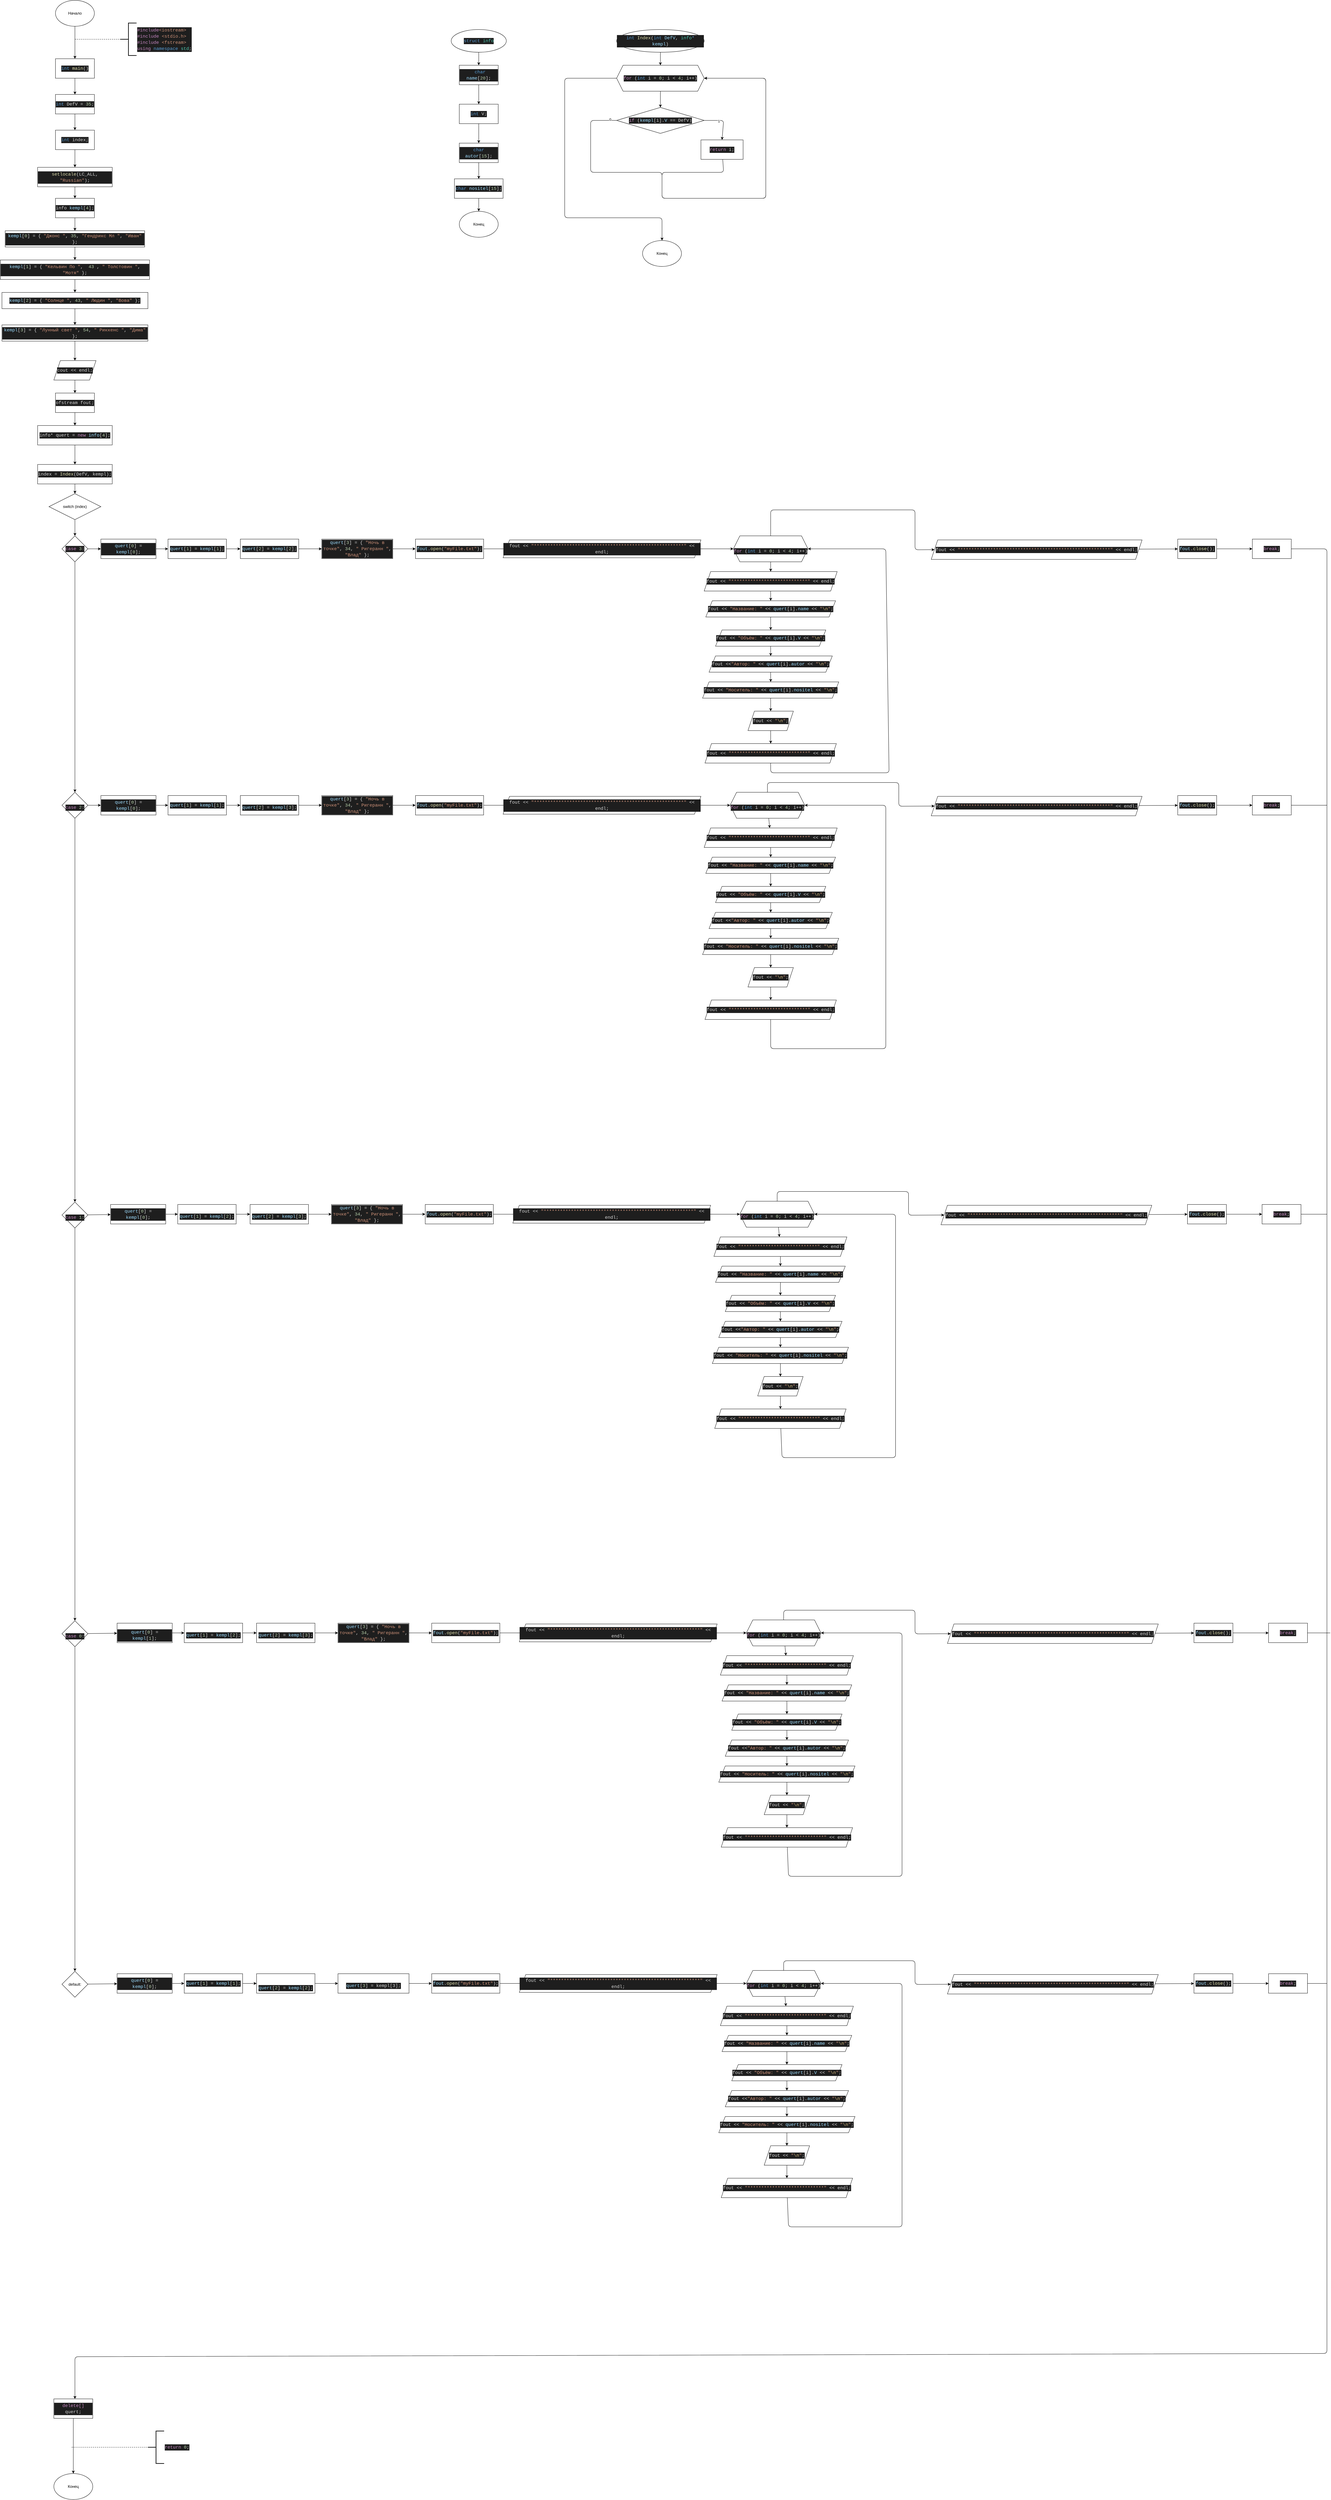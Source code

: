 <mxfile>
    <diagram id="nI4v9grWviULX3Xc1tvK" name="Страница 1">
        <mxGraphModel dx="16080" dy="8440" grid="1" gridSize="10" guides="1" tooltips="1" connect="1" arrows="1" fold="1" page="1" pageScale="1" pageWidth="827" pageHeight="1169" math="0" shadow="0">
            <root>
                <mxCell id="0"/>
                <mxCell id="1" parent="0"/>
                <mxCell id="4" value="" style="edgeStyle=none;html=1;" edge="1" parent="1" source="2" target="3">
                    <mxGeometry relative="1" as="geometry"/>
                </mxCell>
                <mxCell id="2" value="Начало" style="ellipse;whiteSpace=wrap;html=1;" vertex="1" parent="1">
                    <mxGeometry x="300" y="10" width="120" height="80" as="geometry"/>
                </mxCell>
                <mxCell id="8" value="" style="edgeStyle=none;html=1;" edge="1" parent="1" source="3" target="7">
                    <mxGeometry relative="1" as="geometry"/>
                </mxCell>
                <mxCell id="3" value="&#10;&#10;&lt;div style=&quot;color: rgb(212, 212, 212); background-color: rgb(30, 30, 30); font-family: consolas, &amp;quot;courier new&amp;quot;, monospace; font-weight: normal; font-size: 14px; line-height: 19px;&quot;&gt;&lt;div&gt;&lt;span style=&quot;color: #569cd6&quot;&gt;int&lt;/span&gt;&lt;span style=&quot;color: #d4d4d4&quot;&gt; &lt;/span&gt;&lt;span style=&quot;color: #dcdcaa&quot;&gt;main&lt;/span&gt;&lt;span style=&quot;color: #d4d4d4&quot;&gt;()&lt;/span&gt;&lt;/div&gt;&lt;/div&gt;&#10;&#10;" style="rounded=0;whiteSpace=wrap;html=1;" vertex="1" parent="1">
                    <mxGeometry x="300" y="190" width="120" height="60" as="geometry"/>
                </mxCell>
                <mxCell id="5" value="&#10;&#10;&lt;div style=&quot;color: rgb(212, 212, 212); background-color: rgb(30, 30, 30); font-family: consolas, &amp;quot;courier new&amp;quot;, monospace; font-weight: normal; font-size: 14px; line-height: 19px;&quot;&gt;&lt;div&gt;&lt;span style=&quot;color: #c586c0&quot;&gt;#include&lt;/span&gt;&lt;span style=&quot;color: #ce9178&quot;&gt;&amp;lt;iostream&amp;gt;&lt;/span&gt;&lt;/div&gt;&lt;div&gt;&lt;span style=&quot;color: #c586c0&quot;&gt;#include&lt;/span&gt;&lt;span style=&quot;color: #569cd6&quot;&gt; &lt;/span&gt;&lt;span style=&quot;color: #ce9178&quot;&gt;&amp;lt;stdio.h&amp;gt;&lt;/span&gt;&lt;/div&gt;&lt;div&gt;&lt;span style=&quot;color: #c586c0&quot;&gt;#include&lt;/span&gt;&lt;span style=&quot;color: #569cd6&quot;&gt; &lt;/span&gt;&lt;span style=&quot;color: #ce9178&quot;&gt;&amp;lt;fstream&amp;gt;&lt;/span&gt;&lt;/div&gt;&lt;div&gt;&lt;span style=&quot;color: #c586c0&quot;&gt;using&lt;/span&gt;&lt;span style=&quot;color: #d4d4d4&quot;&gt; &lt;/span&gt;&lt;span style=&quot;color: #569cd6&quot;&gt;namespace&lt;/span&gt;&lt;span style=&quot;color: #d4d4d4&quot;&gt; &lt;/span&gt;&lt;span style=&quot;color: #4ec9b0&quot;&gt;std&lt;/span&gt;&lt;span style=&quot;color: #d4d4d4&quot;&gt;;&lt;/span&gt;&lt;/div&gt;&lt;/div&gt;&#10;&#10;" style="strokeWidth=2;html=1;shape=mxgraph.flowchart.annotation_2;align=left;labelPosition=right;pointerEvents=1;" vertex="1" parent="1">
                    <mxGeometry x="500" y="80" width="50" height="100" as="geometry"/>
                </mxCell>
                <mxCell id="6" value="" style="endArrow=none;dashed=1;html=1;entryX=0;entryY=0.5;entryDx=0;entryDy=0;entryPerimeter=0;" edge="1" parent="1" target="5">
                    <mxGeometry width="50" height="50" relative="1" as="geometry">
                        <mxPoint x="360" y="130" as="sourcePoint"/>
                        <mxPoint x="440" y="200" as="targetPoint"/>
                    </mxGeometry>
                </mxCell>
                <mxCell id="10" value="" style="edgeStyle=none;html=1;" edge="1" parent="1" source="7" target="9">
                    <mxGeometry relative="1" as="geometry"/>
                </mxCell>
                <mxCell id="7" value="&#10;&#10;&lt;div style=&quot;color: rgb(212, 212, 212); background-color: rgb(30, 30, 30); font-family: consolas, &amp;quot;courier new&amp;quot;, monospace; font-weight: normal; font-size: 14px; line-height: 19px;&quot;&gt;&lt;div&gt;&lt;span style=&quot;color: #569cd6&quot;&gt;int&lt;/span&gt;&lt;span style=&quot;color: #d4d4d4&quot;&gt; DefV = &lt;/span&gt;&lt;span style=&quot;color: #b5cea8&quot;&gt;35&lt;/span&gt;&lt;span style=&quot;color: #d4d4d4&quot;&gt;;&lt;/span&gt;&lt;/div&gt;&lt;/div&gt;&#10;&#10;" style="rounded=0;whiteSpace=wrap;html=1;" vertex="1" parent="1">
                    <mxGeometry x="300" y="300" width="120" height="60" as="geometry"/>
                </mxCell>
                <mxCell id="12" value="" style="edgeStyle=none;html=1;" edge="1" parent="1" source="9" target="11">
                    <mxGeometry relative="1" as="geometry"/>
                </mxCell>
                <mxCell id="9" value="&#10;&#10;&lt;div style=&quot;color: rgb(212, 212, 212); background-color: rgb(30, 30, 30); font-family: consolas, &amp;quot;courier new&amp;quot;, monospace; font-weight: normal; font-size: 14px; line-height: 19px;&quot;&gt;&lt;div&gt;&lt;span style=&quot;color: #569cd6&quot;&gt;int&lt;/span&gt;&lt;span style=&quot;color: #d4d4d4&quot;&gt; index;&lt;/span&gt;&lt;/div&gt;&lt;/div&gt;&#10;&#10;" style="rounded=0;whiteSpace=wrap;html=1;" vertex="1" parent="1">
                    <mxGeometry x="300" y="410" width="120" height="60" as="geometry"/>
                </mxCell>
                <mxCell id="14" value="" style="edgeStyle=none;html=1;" edge="1" parent="1" source="11" target="13">
                    <mxGeometry relative="1" as="geometry"/>
                </mxCell>
                <mxCell id="11" value="&#10;&#10;&lt;div style=&quot;color: rgb(212, 212, 212); background-color: rgb(30, 30, 30); font-family: consolas, &amp;quot;courier new&amp;quot;, monospace; font-weight: normal; font-size: 14px; line-height: 19px;&quot;&gt;&lt;div&gt;&lt;span style=&quot;color: #dcdcaa&quot;&gt;setlocale&lt;/span&gt;&lt;span style=&quot;color: #d4d4d4&quot;&gt;(LC_ALL, &lt;/span&gt;&lt;span style=&quot;color: #ce9178&quot;&gt;&quot;Russian&quot;&lt;/span&gt;&lt;span style=&quot;color: #d4d4d4&quot;&gt;);&lt;/span&gt;&lt;/div&gt;&lt;/div&gt;&#10;&#10;" style="rounded=0;whiteSpace=wrap;html=1;" vertex="1" parent="1">
                    <mxGeometry x="245" y="524.5" width="230" height="60" as="geometry"/>
                </mxCell>
                <mxCell id="16" value="" style="edgeStyle=none;html=1;" edge="1" parent="1" source="13" target="15">
                    <mxGeometry relative="1" as="geometry"/>
                </mxCell>
                <mxCell id="13" value="&#10;&#10;&lt;div style=&quot;color: rgb(212, 212, 212); background-color: rgb(30, 30, 30); font-family: consolas, &amp;quot;courier new&amp;quot;, monospace; font-weight: normal; font-size: 14px; line-height: 19px;&quot;&gt;&lt;div&gt;&lt;span style=&quot;color: #d4d4d4&quot;&gt;info &lt;/span&gt;&lt;span style=&quot;color: #9cdcfe&quot;&gt;kempl&lt;/span&gt;&lt;span style=&quot;color: #d4d4d4&quot;&gt;[&lt;/span&gt;&lt;span style=&quot;color: #b5cea8&quot;&gt;4&lt;/span&gt;&lt;span style=&quot;color: #d4d4d4&quot;&gt;];&lt;/span&gt;&lt;/div&gt;&lt;/div&gt;&#10;&#10;" style="rounded=0;whiteSpace=wrap;html=1;" vertex="1" parent="1">
                    <mxGeometry x="300" y="620" width="120" height="60" as="geometry"/>
                </mxCell>
                <mxCell id="18" value="" style="edgeStyle=none;html=1;" edge="1" parent="1" source="15" target="17">
                    <mxGeometry relative="1" as="geometry"/>
                </mxCell>
                <mxCell id="15" value="&#10;&#10;&lt;div style=&quot;color: rgb(212, 212, 212); background-color: rgb(30, 30, 30); font-family: consolas, &amp;quot;courier new&amp;quot;, monospace; font-weight: normal; font-size: 14px; line-height: 19px;&quot;&gt;&lt;div&gt;&lt;span style=&quot;color: #9cdcfe&quot;&gt;kempl&lt;/span&gt;&lt;span style=&quot;color: #d4d4d4&quot;&gt;[&lt;/span&gt;&lt;span style=&quot;color: #b5cea8&quot;&gt;0&lt;/span&gt;&lt;span style=&quot;color: #d4d4d4&quot;&gt;] = { &lt;/span&gt;&lt;span style=&quot;color: #ce9178&quot;&gt;&quot;Джонс &quot;&lt;/span&gt;&lt;span style=&quot;color: #d4d4d4&quot;&gt;, &lt;/span&gt;&lt;span style=&quot;color: #b5cea8&quot;&gt;35&lt;/span&gt;&lt;span style=&quot;color: #d4d4d4&quot;&gt;, &lt;/span&gt;&lt;span style=&quot;color: #ce9178&quot;&gt;&quot;Гендрикс Мл &quot;&lt;/span&gt;&lt;span style=&quot;color: #d4d4d4&quot;&gt;, &lt;/span&gt;&lt;span style=&quot;color: #ce9178&quot;&gt;&quot;Иван&quot;&lt;/span&gt;&lt;span style=&quot;color: #d4d4d4&quot;&gt; };&lt;/span&gt;&lt;/div&gt;&lt;/div&gt;&#10;&#10;" style="rounded=0;whiteSpace=wrap;html=1;" vertex="1" parent="1">
                    <mxGeometry x="145" y="720" width="430" height="50" as="geometry"/>
                </mxCell>
                <mxCell id="20" value="" style="edgeStyle=none;html=1;" edge="1" parent="1" source="17" target="19">
                    <mxGeometry relative="1" as="geometry"/>
                </mxCell>
                <mxCell id="17" value="&#10;&#10;&lt;div style=&quot;color: rgb(212, 212, 212); background-color: rgb(30, 30, 30); font-family: consolas, &amp;quot;courier new&amp;quot;, monospace; font-weight: normal; font-size: 14px; line-height: 19px;&quot;&gt;&lt;div&gt;&lt;span style=&quot;color: #9cdcfe&quot;&gt;kempl&lt;/span&gt;&lt;span style=&quot;color: #d4d4d4&quot;&gt;[&lt;/span&gt;&lt;span style=&quot;color: #b5cea8&quot;&gt;1&lt;/span&gt;&lt;span style=&quot;color: #d4d4d4&quot;&gt;] = { &lt;/span&gt;&lt;span style=&quot;color: #ce9178&quot;&gt;&quot;Кельвин По &quot;&lt;/span&gt;&lt;span style=&quot;color: #d4d4d4&quot;&gt;, &amp;nbsp;&lt;/span&gt;&lt;span style=&quot;color: #b5cea8&quot;&gt;43&lt;/span&gt;&lt;span style=&quot;color: #d4d4d4&quot;&gt; , &lt;/span&gt;&lt;span style=&quot;color: #ce9178&quot;&gt;&quot; Толстовин &quot;&lt;/span&gt;&lt;span style=&quot;color: #d4d4d4&quot;&gt;, &lt;/span&gt;&lt;span style=&quot;color: #ce9178&quot;&gt;&quot;Мотя&quot;&lt;/span&gt;&lt;span style=&quot;color: #d4d4d4&quot;&gt; };&lt;/span&gt;&lt;/div&gt;&lt;/div&gt;&#10;&#10;" style="rounded=0;whiteSpace=wrap;html=1;" vertex="1" parent="1">
                    <mxGeometry x="130" y="810" width="460" height="60" as="geometry"/>
                </mxCell>
                <mxCell id="22" value="" style="edgeStyle=none;html=1;" edge="1" parent="1" source="19" target="21">
                    <mxGeometry relative="1" as="geometry"/>
                </mxCell>
                <mxCell id="19" value="&#10;&#10;&lt;div style=&quot;color: rgb(212, 212, 212); background-color: rgb(30, 30, 30); font-family: consolas, &amp;quot;courier new&amp;quot;, monospace; font-weight: normal; font-size: 14px; line-height: 19px;&quot;&gt;&lt;div&gt;&lt;span style=&quot;color: #9cdcfe&quot;&gt;kempl&lt;/span&gt;&lt;span style=&quot;color: #d4d4d4&quot;&gt;[&lt;/span&gt;&lt;span style=&quot;color: #b5cea8&quot;&gt;2&lt;/span&gt;&lt;span style=&quot;color: #d4d4d4&quot;&gt;] = { &lt;/span&gt;&lt;span style=&quot;color: #ce9178&quot;&gt;&quot;Солнце &quot;&lt;/span&gt;&lt;span style=&quot;color: #d4d4d4&quot;&gt;, &lt;/span&gt;&lt;span style=&quot;color: #b5cea8&quot;&gt;43&lt;/span&gt;&lt;span style=&quot;color: #d4d4d4&quot;&gt;, &lt;/span&gt;&lt;span style=&quot;color: #ce9178&quot;&gt;&quot; Людин &quot;&lt;/span&gt;&lt;span style=&quot;color: #d4d4d4&quot;&gt;, &lt;/span&gt;&lt;span style=&quot;color: #ce9178&quot;&gt;&quot;Вова&quot;&lt;/span&gt;&lt;span style=&quot;color: #d4d4d4&quot;&gt; };&lt;/span&gt;&lt;/div&gt;&lt;/div&gt;&#10;&#10;" style="rounded=0;whiteSpace=wrap;html=1;" vertex="1" parent="1">
                    <mxGeometry x="135" y="910" width="450" height="50" as="geometry"/>
                </mxCell>
                <mxCell id="24" value="" style="edgeStyle=none;html=1;" edge="1" parent="1" source="21" target="23">
                    <mxGeometry relative="1" as="geometry"/>
                </mxCell>
                <mxCell id="21" value="&#10;&#10;&lt;div style=&quot;color: rgb(212, 212, 212); background-color: rgb(30, 30, 30); font-family: consolas, &amp;quot;courier new&amp;quot;, monospace; font-weight: normal; font-size: 14px; line-height: 19px;&quot;&gt;&lt;div&gt;&lt;span style=&quot;color: #9cdcfe&quot;&gt;kempl&lt;/span&gt;&lt;span style=&quot;color: #d4d4d4&quot;&gt;[&lt;/span&gt;&lt;span style=&quot;color: #b5cea8&quot;&gt;3&lt;/span&gt;&lt;span style=&quot;color: #d4d4d4&quot;&gt;] = { &lt;/span&gt;&lt;span style=&quot;color: #ce9178&quot;&gt;&quot;Лунный свет &quot;&lt;/span&gt;&lt;span style=&quot;color: #d4d4d4&quot;&gt;, &lt;/span&gt;&lt;span style=&quot;color: #b5cea8&quot;&gt;54&lt;/span&gt;&lt;span style=&quot;color: #d4d4d4&quot;&gt;, &lt;/span&gt;&lt;span style=&quot;color: #ce9178&quot;&gt;&quot; Риккенс &quot;&lt;/span&gt;&lt;span style=&quot;color: #d4d4d4&quot;&gt;, &lt;/span&gt;&lt;span style=&quot;color: #ce9178&quot;&gt;&quot;Дима&quot;&lt;/span&gt;&lt;span style=&quot;color: #d4d4d4&quot;&gt; };&lt;/span&gt;&lt;/div&gt;&lt;/div&gt;&#10;&#10;" style="rounded=0;whiteSpace=wrap;html=1;" vertex="1" parent="1">
                    <mxGeometry x="135" y="1010" width="450" height="50" as="geometry"/>
                </mxCell>
                <mxCell id="26" value="" style="edgeStyle=none;html=1;" edge="1" parent="1" source="23" target="25">
                    <mxGeometry relative="1" as="geometry"/>
                </mxCell>
                <mxCell id="23" value="&#10;&#10;&lt;div style=&quot;color: rgb(212, 212, 212); background-color: rgb(30, 30, 30); font-family: consolas, &amp;quot;courier new&amp;quot;, monospace; font-weight: normal; font-size: 14px; line-height: 19px;&quot;&gt;&lt;div&gt;&lt;span style=&quot;color: #d4d4d4&quot;&gt;cout &amp;lt;&amp;lt; endl;&lt;/span&gt;&lt;/div&gt;&lt;/div&gt;&#10;&#10;" style="shape=parallelogram;perimeter=parallelogramPerimeter;whiteSpace=wrap;html=1;fixedSize=1;" vertex="1" parent="1">
                    <mxGeometry x="295" y="1120" width="130" height="60" as="geometry"/>
                </mxCell>
                <mxCell id="28" value="" style="edgeStyle=none;html=1;" edge="1" parent="1" source="25" target="27">
                    <mxGeometry relative="1" as="geometry"/>
                </mxCell>
                <mxCell id="25" value="&#10;&#10;&lt;div style=&quot;color: rgb(212, 212, 212); background-color: rgb(30, 30, 30); font-family: consolas, &amp;quot;courier new&amp;quot;, monospace; font-weight: normal; font-size: 14px; line-height: 19px;&quot;&gt;&lt;div&gt;&lt;span style=&quot;color: #d4d4d4&quot;&gt;ofstream fout;&lt;/span&gt;&lt;/div&gt;&lt;/div&gt;&#10;&#10;" style="rounded=0;whiteSpace=wrap;html=1;" vertex="1" parent="1">
                    <mxGeometry x="300" y="1220" width="120" height="60" as="geometry"/>
                </mxCell>
                <mxCell id="30" value="" style="edgeStyle=none;html=1;" edge="1" parent="1" source="27" target="29">
                    <mxGeometry relative="1" as="geometry"/>
                </mxCell>
                <mxCell id="27" value="&#10;&#10;&lt;div style=&quot;color: rgb(212, 212, 212); background-color: rgb(30, 30, 30); font-family: consolas, &amp;quot;courier new&amp;quot;, monospace; font-weight: normal; font-size: 14px; line-height: 19px;&quot;&gt;&lt;div&gt;&lt;span style=&quot;color: #d4d4d4&quot;&gt;info* quert = &lt;/span&gt;&lt;span style=&quot;color: #c586c0&quot;&gt;new&lt;/span&gt;&lt;span style=&quot;color: #d4d4d4&quot;&gt; &lt;/span&gt;&lt;span style=&quot;color: #9cdcfe&quot;&gt;info&lt;/span&gt;&lt;span style=&quot;color: #d4d4d4&quot;&gt;[&lt;/span&gt;&lt;span style=&quot;color: #b5cea8&quot;&gt;4&lt;/span&gt;&lt;span style=&quot;color: #d4d4d4&quot;&gt;];&lt;/span&gt;&lt;/div&gt;&lt;/div&gt;&#10;&#10;" style="rounded=0;whiteSpace=wrap;html=1;" vertex="1" parent="1">
                    <mxGeometry x="245" y="1320" width="230" height="60" as="geometry"/>
                </mxCell>
                <mxCell id="32" value="" style="edgeStyle=none;html=1;" edge="1" parent="1" source="29" target="31">
                    <mxGeometry relative="1" as="geometry"/>
                </mxCell>
                <mxCell id="29" value="&#10;&#10;&lt;div style=&quot;color: rgb(212, 212, 212); background-color: rgb(30, 30, 30); font-family: consolas, &amp;quot;courier new&amp;quot;, monospace; font-weight: normal; font-size: 14px; line-height: 19px;&quot;&gt;&lt;div&gt;&lt;span style=&quot;color: #d4d4d4&quot;&gt;index = &lt;/span&gt;&lt;span style=&quot;color: #dcdcaa&quot;&gt;Index&lt;/span&gt;&lt;span style=&quot;color: #d4d4d4&quot;&gt;(DefV, kempl);&lt;/span&gt;&lt;/div&gt;&lt;/div&gt;&#10;&#10;" style="rounded=0;whiteSpace=wrap;html=1;" vertex="1" parent="1">
                    <mxGeometry x="245" y="1440" width="230" height="60" as="geometry"/>
                </mxCell>
                <mxCell id="34" value="" style="edgeStyle=none;html=1;" edge="1" parent="1" source="31" target="33">
                    <mxGeometry relative="1" as="geometry"/>
                </mxCell>
                <mxCell id="31" value="switch (index)" style="rhombus;whiteSpace=wrap;html=1;" vertex="1" parent="1">
                    <mxGeometry x="280" y="1530" width="160" height="80" as="geometry"/>
                </mxCell>
                <mxCell id="40" value="" style="edgeStyle=none;html=1;" edge="1" parent="1" source="33" target="36">
                    <mxGeometry relative="1" as="geometry"/>
                </mxCell>
                <mxCell id="167" style="edgeStyle=none;html=1;entryX=0.5;entryY=0;entryDx=0;entryDy=0;" edge="1" parent="1" source="33" target="133">
                    <mxGeometry relative="1" as="geometry"/>
                </mxCell>
                <mxCell id="33" value="&#10;&#10;&lt;div style=&quot;color: rgb(212, 212, 212); background-color: rgb(30, 30, 30); font-family: consolas, &amp;quot;courier new&amp;quot;, monospace; font-weight: normal; font-size: 14px; line-height: 19px;&quot;&gt;&lt;div&gt;&lt;span style=&quot;color: #c586c0&quot;&gt;case&lt;/span&gt;&lt;span style=&quot;color: #d4d4d4&quot;&gt; &lt;/span&gt;&lt;span style=&quot;color: #b5cea8&quot;&gt;3&lt;/span&gt;&lt;span style=&quot;color: #d4d4d4&quot;&gt;:&lt;/span&gt;&lt;/div&gt;&lt;/div&gt;&#10;&#10;" style="rhombus;whiteSpace=wrap;html=1;" vertex="1" parent="1">
                    <mxGeometry x="320" y="1660" width="80" height="80" as="geometry"/>
                </mxCell>
                <mxCell id="41" value="" style="edgeStyle=none;html=1;" edge="1" parent="1" source="36" target="38">
                    <mxGeometry relative="1" as="geometry"/>
                </mxCell>
                <mxCell id="36" value="&#10;&#10;&lt;div style=&quot;color: rgb(212, 212, 212); background-color: rgb(30, 30, 30); font-family: consolas, &amp;quot;courier new&amp;quot;, monospace; font-weight: normal; font-size: 14px; line-height: 19px;&quot;&gt;&lt;div&gt;&lt;span style=&quot;color: #9cdcfe&quot;&gt;quert&lt;/span&gt;&lt;span style=&quot;color: #d4d4d4&quot;&gt;[&lt;/span&gt;&lt;span style=&quot;color: #b5cea8&quot;&gt;0&lt;/span&gt;&lt;span style=&quot;color: #d4d4d4&quot;&gt;] = &lt;/span&gt;&lt;span style=&quot;color: #9cdcfe&quot;&gt;kempl&lt;/span&gt;&lt;span style=&quot;color: #d4d4d4&quot;&gt;[&lt;/span&gt;&lt;span style=&quot;color: #b5cea8&quot;&gt;0&lt;/span&gt;&lt;span style=&quot;color: #d4d4d4&quot;&gt;];&lt;/span&gt;&lt;/div&gt;&lt;/div&gt;&#10;&#10;" style="rounded=0;whiteSpace=wrap;html=1;" vertex="1" parent="1">
                    <mxGeometry x="440" y="1670" width="170" height="60" as="geometry"/>
                </mxCell>
                <mxCell id="43" value="" style="edgeStyle=none;html=1;" edge="1" parent="1" source="37" target="39">
                    <mxGeometry relative="1" as="geometry"/>
                </mxCell>
                <mxCell id="37" value="&#10;&#10;&lt;div style=&quot;color: rgb(212, 212, 212); background-color: rgb(30, 30, 30); font-family: consolas, &amp;quot;courier new&amp;quot;, monospace; font-weight: normal; font-size: 14px; line-height: 19px;&quot;&gt;&lt;div&gt;&lt;span style=&quot;color: #9cdcfe&quot;&gt;quert&lt;/span&gt;&lt;span style=&quot;color: #d4d4d4&quot;&gt;[&lt;/span&gt;&lt;span style=&quot;color: #b5cea8&quot;&gt;2&lt;/span&gt;&lt;span style=&quot;color: #d4d4d4&quot;&gt;] = &lt;/span&gt;&lt;span style=&quot;color: #9cdcfe&quot;&gt;kempl&lt;/span&gt;&lt;span style=&quot;color: #d4d4d4&quot;&gt;[&lt;/span&gt;&lt;span style=&quot;color: #b5cea8&quot;&gt;2&lt;/span&gt;&lt;span style=&quot;color: #d4d4d4&quot;&gt;];&lt;/span&gt;&lt;/div&gt;&lt;/div&gt;&#10;&#10;" style="rounded=0;whiteSpace=wrap;html=1;" vertex="1" parent="1">
                    <mxGeometry x="870" y="1670" width="180" height="60" as="geometry"/>
                </mxCell>
                <mxCell id="42" value="" style="edgeStyle=none;html=1;" edge="1" parent="1" source="38" target="37">
                    <mxGeometry relative="1" as="geometry"/>
                </mxCell>
                <mxCell id="38" value="&#10;&#10;&lt;div style=&quot;color: rgb(212, 212, 212); background-color: rgb(30, 30, 30); font-family: consolas, &amp;quot;courier new&amp;quot;, monospace; font-weight: normal; font-size: 14px; line-height: 19px;&quot;&gt;&lt;div&gt;&lt;span style=&quot;color: #9cdcfe&quot;&gt;quert&lt;/span&gt;&lt;span style=&quot;color: #d4d4d4&quot;&gt;[&lt;/span&gt;&lt;span style=&quot;color: #b5cea8&quot;&gt;1&lt;/span&gt;&lt;span style=&quot;color: #d4d4d4&quot;&gt;] = &lt;/span&gt;&lt;span style=&quot;color: #9cdcfe&quot;&gt;kempl&lt;/span&gt;&lt;span style=&quot;color: #d4d4d4&quot;&gt;[&lt;/span&gt;&lt;span style=&quot;color: #b5cea8&quot;&gt;1&lt;/span&gt;&lt;span style=&quot;color: #d4d4d4&quot;&gt;];&lt;/span&gt;&lt;/div&gt;&lt;/div&gt;&#10;&#10;" style="rounded=0;whiteSpace=wrap;html=1;" vertex="1" parent="1">
                    <mxGeometry x="647" y="1670" width="180" height="60" as="geometry"/>
                </mxCell>
                <mxCell id="45" value="" style="edgeStyle=none;html=1;" edge="1" parent="1" source="39" target="44">
                    <mxGeometry relative="1" as="geometry"/>
                </mxCell>
                <mxCell id="39" value="&#10;&#10;&lt;div style=&quot;color: rgb(212, 212, 212); background-color: rgb(30, 30, 30); font-family: consolas, &amp;quot;courier new&amp;quot;, monospace; font-weight: normal; font-size: 14px; line-height: 19px;&quot;&gt;&lt;div&gt;&lt;span style=&quot;color: #9cdcfe&quot;&gt;quert&lt;/span&gt;&lt;span style=&quot;color: #d4d4d4&quot;&gt;[&lt;/span&gt;&lt;span style=&quot;color: #b5cea8&quot;&gt;3&lt;/span&gt;&lt;span style=&quot;color: #d4d4d4&quot;&gt;] = { &lt;/span&gt;&lt;span style=&quot;color: #ce9178&quot;&gt;&quot;Ночь в точке&quot;&lt;/span&gt;&lt;span style=&quot;color: #d4d4d4&quot;&gt;, &lt;/span&gt;&lt;span style=&quot;color: #b5cea8&quot;&gt;34&lt;/span&gt;&lt;span style=&quot;color: #d4d4d4&quot;&gt;, &lt;/span&gt;&lt;span style=&quot;color: #ce9178&quot;&gt;&quot; Ригеранн &quot;&lt;/span&gt;&lt;span style=&quot;color: #d4d4d4&quot;&gt;, &lt;/span&gt;&lt;span style=&quot;color: #ce9178&quot;&gt;&quot;Влад&quot;&lt;/span&gt;&lt;span style=&quot;color: #d4d4d4&quot;&gt; };&lt;/span&gt;&lt;/div&gt;&lt;/div&gt;&#10;&#10;" style="rounded=0;whiteSpace=wrap;html=1;" vertex="1" parent="1">
                    <mxGeometry x="1121" y="1670" width="219" height="60" as="geometry"/>
                </mxCell>
                <mxCell id="47" value="" style="edgeStyle=none;html=1;" edge="1" parent="1" source="44" target="46">
                    <mxGeometry relative="1" as="geometry"/>
                </mxCell>
                <mxCell id="44" value="&#10;&#10;&lt;div style=&quot;color: rgb(212, 212, 212); background-color: rgb(30, 30, 30); font-family: consolas, &amp;quot;courier new&amp;quot;, monospace; font-weight: normal; font-size: 14px; line-height: 19px;&quot;&gt;&lt;div&gt;&lt;span style=&quot;color: #9cdcfe&quot;&gt;fout&lt;/span&gt;&lt;span style=&quot;color: #d4d4d4&quot;&gt;.&lt;/span&gt;&lt;span style=&quot;color: #dcdcaa&quot;&gt;open&lt;/span&gt;&lt;span style=&quot;color: #d4d4d4&quot;&gt;(&lt;/span&gt;&lt;span style=&quot;color: #ce9178&quot;&gt;&quot;myFile.txt&quot;&lt;/span&gt;&lt;span style=&quot;color: #d4d4d4&quot;&gt;);&lt;/span&gt;&lt;/div&gt;&lt;/div&gt;&#10;&#10;" style="rounded=0;whiteSpace=wrap;html=1;" vertex="1" parent="1">
                    <mxGeometry x="1410" y="1670" width="210" height="60" as="geometry"/>
                </mxCell>
                <mxCell id="50" value="" style="edgeStyle=none;html=1;entryX=0;entryY=0.5;entryDx=0;entryDy=0;" edge="1" parent="1" source="46" target="49">
                    <mxGeometry relative="1" as="geometry">
                        <Array as="points">
                            <mxPoint x="2350" y="1700"/>
                            <mxPoint x="2370" y="1700"/>
                        </Array>
                    </mxGeometry>
                </mxCell>
                <mxCell id="46" value="&#10;&#10;&lt;div style=&quot;color: rgb(212, 212, 212); background-color: rgb(30, 30, 30); font-family: consolas, &amp;quot;courier new&amp;quot;, monospace; font-weight: normal; font-size: 14px; line-height: 19px;&quot;&gt;&lt;div&gt;&lt;span style=&quot;color: #d4d4d4&quot;&gt;fout &amp;lt;&amp;lt; &lt;/span&gt;&lt;span style=&quot;color: #ce9178&quot;&gt;&quot;*******************************************************&quot;&lt;/span&gt;&lt;span style=&quot;color: #d4d4d4&quot;&gt; &amp;lt;&amp;lt; endl;&lt;/span&gt;&lt;/div&gt;&lt;/div&gt;&#10;&#10;" style="shape=parallelogram;perimeter=parallelogramPerimeter;whiteSpace=wrap;html=1;fixedSize=1;" vertex="1" parent="1">
                    <mxGeometry x="1680" y="1672.5" width="610" height="55" as="geometry"/>
                </mxCell>
                <mxCell id="53" value="" style="edgeStyle=none;html=1;" edge="1" parent="1" source="49" target="52">
                    <mxGeometry relative="1" as="geometry"/>
                </mxCell>
                <mxCell id="68" style="edgeStyle=none;html=1;entryX=0;entryY=0.5;entryDx=0;entryDy=0;" edge="1" parent="1" source="49" target="67">
                    <mxGeometry relative="1" as="geometry">
                        <Array as="points">
                            <mxPoint x="2505" y="1580"/>
                            <mxPoint x="2950" y="1580"/>
                            <mxPoint x="2950" y="1703"/>
                        </Array>
                    </mxGeometry>
                </mxCell>
                <mxCell id="49" value="&lt;br&gt;&lt;br&gt;&lt;div style=&quot;background-color: rgb(30 , 30 , 30) ; font-family: &amp;#34;consolas&amp;#34; , &amp;#34;courier new&amp;#34; , monospace ; font-weight: normal ; font-size: 14px ; line-height: 19px&quot;&gt;&lt;div&gt;&lt;span style=&quot;color: rgb(197 , 134 , 192)&quot;&gt;for&lt;/span&gt;&lt;span style=&quot;color: rgb(212 , 212 , 212)&quot;&gt; (&lt;/span&gt;&lt;span style=&quot;color: rgb(86 , 156 , 214)&quot;&gt;int&lt;/span&gt;&lt;span style=&quot;color: rgb(212 , 212 , 212)&quot;&gt; i = &lt;/span&gt;&lt;span style=&quot;color: rgb(181 , 206 , 168)&quot;&gt;0&lt;/span&gt;&lt;span style=&quot;color: rgb(212 , 212 , 212)&quot;&gt;; i &amp;lt; &lt;/span&gt;&lt;font color=&quot;#b5cea8&quot;&gt;4&lt;/font&gt;&lt;span style=&quot;color: rgb(212 , 212 , 212)&quot;&gt;; i++)&lt;/span&gt;&lt;/div&gt;&lt;/div&gt;&lt;br&gt;" style="shape=hexagon;perimeter=hexagonPerimeter2;whiteSpace=wrap;html=1;fixedSize=1;" vertex="1" parent="1">
                    <mxGeometry x="2390" y="1660" width="230" height="80" as="geometry"/>
                </mxCell>
                <mxCell id="55" value="" style="edgeStyle=none;html=1;" edge="1" parent="1" source="52" target="54">
                    <mxGeometry relative="1" as="geometry"/>
                </mxCell>
                <mxCell id="52" value="&#10;&#10;&lt;div style=&quot;color: rgb(212, 212, 212); background-color: rgb(30, 30, 30); font-family: consolas, &amp;quot;courier new&amp;quot;, monospace; font-weight: normal; font-size: 14px; line-height: 19px;&quot;&gt;&lt;div&gt;&lt;span style=&quot;color: #d4d4d4&quot;&gt;fout &amp;lt;&amp;lt; &lt;/span&gt;&lt;span style=&quot;color: #ce9178&quot;&gt;&quot;****************************&quot;&lt;/span&gt;&lt;span style=&quot;color: #d4d4d4&quot;&gt; &amp;lt;&amp;lt; endl;&lt;/span&gt;&lt;/div&gt;&lt;/div&gt;&#10;&#10;" style="shape=parallelogram;perimeter=parallelogramPerimeter;whiteSpace=wrap;html=1;fixedSize=1;" vertex="1" parent="1">
                    <mxGeometry x="2300" y="1770" width="410" height="60" as="geometry"/>
                </mxCell>
                <mxCell id="57" value="" style="edgeStyle=none;html=1;" edge="1" parent="1" source="54" target="56">
                    <mxGeometry relative="1" as="geometry"/>
                </mxCell>
                <mxCell id="54" value="&#10;&#10;&lt;div style=&quot;color: rgb(212, 212, 212); background-color: rgb(30, 30, 30); font-family: consolas, &amp;quot;courier new&amp;quot;, monospace; font-weight: normal; font-size: 14px; line-height: 19px;&quot;&gt;&lt;div&gt;&lt;span style=&quot;color: #d4d4d4&quot;&gt;fout &amp;lt;&amp;lt; &lt;/span&gt;&lt;span style=&quot;color: #ce9178&quot;&gt;&quot;Название: &quot;&lt;/span&gt;&lt;span style=&quot;color: #d4d4d4&quot;&gt; &amp;lt;&amp;lt; &lt;/span&gt;&lt;span style=&quot;color: #9cdcfe&quot;&gt;quert&lt;/span&gt;&lt;span style=&quot;color: #d4d4d4&quot;&gt;[i].&lt;/span&gt;&lt;span style=&quot;color: #9cdcfe&quot;&gt;name&lt;/span&gt;&lt;span style=&quot;color: #d4d4d4&quot;&gt; &amp;lt;&amp;lt; &lt;/span&gt;&lt;span style=&quot;color: #ce9178&quot;&gt;&quot;&lt;/span&gt;&lt;span style=&quot;color: #d7ba7d&quot;&gt;\n&lt;/span&gt;&lt;span style=&quot;color: #ce9178&quot;&gt;&quot;&lt;/span&gt;&lt;span style=&quot;color: #d4d4d4&quot;&gt;;&lt;/span&gt;&lt;/div&gt;&lt;/div&gt;&#10;&#10;" style="shape=parallelogram;perimeter=parallelogramPerimeter;whiteSpace=wrap;html=1;fixedSize=1;" vertex="1" parent="1">
                    <mxGeometry x="2305" y="1860" width="400" height="50" as="geometry"/>
                </mxCell>
                <mxCell id="59" value="" style="edgeStyle=none;html=1;" edge="1" parent="1" source="56" target="58">
                    <mxGeometry relative="1" as="geometry"/>
                </mxCell>
                <mxCell id="56" value="&#10;&#10;&lt;div style=&quot;color: rgb(212, 212, 212); background-color: rgb(30, 30, 30); font-family: consolas, &amp;quot;courier new&amp;quot;, monospace; font-weight: normal; font-size: 14px; line-height: 19px;&quot;&gt;&lt;div&gt;&lt;span style=&quot;color: #d4d4d4&quot;&gt;fout &amp;lt;&amp;lt; &lt;/span&gt;&lt;span style=&quot;color: #ce9178&quot;&gt;&quot;Объём: &quot;&lt;/span&gt;&lt;span style=&quot;color: #d4d4d4&quot;&gt; &amp;lt;&amp;lt; &lt;/span&gt;&lt;span style=&quot;color: #9cdcfe&quot;&gt;quert&lt;/span&gt;&lt;span style=&quot;color: #d4d4d4&quot;&gt;[i].&lt;/span&gt;&lt;span style=&quot;color: #9cdcfe&quot;&gt;V&lt;/span&gt;&lt;span style=&quot;color: #d4d4d4&quot;&gt; &amp;lt;&amp;lt; &lt;/span&gt;&lt;span style=&quot;color: #ce9178&quot;&gt;&quot;&lt;/span&gt;&lt;span style=&quot;color: #d7ba7d&quot;&gt;\n&lt;/span&gt;&lt;span style=&quot;color: #ce9178&quot;&gt;&quot;&lt;/span&gt;&lt;span style=&quot;color: #d4d4d4&quot;&gt;;&lt;/span&gt;&lt;/div&gt;&lt;/div&gt;&#10;&#10;" style="shape=parallelogram;perimeter=parallelogramPerimeter;whiteSpace=wrap;html=1;fixedSize=1;" vertex="1" parent="1">
                    <mxGeometry x="2335" y="1950" width="340" height="50" as="geometry"/>
                </mxCell>
                <mxCell id="61" value="" style="edgeStyle=none;html=1;" edge="1" parent="1" source="58" target="60">
                    <mxGeometry relative="1" as="geometry"/>
                </mxCell>
                <mxCell id="58" value="&#10;&#10;&lt;div style=&quot;color: rgb(212, 212, 212); background-color: rgb(30, 30, 30); font-family: consolas, &amp;quot;courier new&amp;quot;, monospace; font-weight: normal; font-size: 14px; line-height: 19px;&quot;&gt;&lt;div&gt;&lt;span style=&quot;color: #d4d4d4&quot;&gt;fout &amp;lt;&amp;lt;&lt;/span&gt;&lt;span style=&quot;color: #ce9178&quot;&gt;&quot;Автор: &quot;&lt;/span&gt;&lt;span style=&quot;color: #d4d4d4&quot;&gt; &amp;lt;&amp;lt; &lt;/span&gt;&lt;span style=&quot;color: #9cdcfe&quot;&gt;quert&lt;/span&gt;&lt;span style=&quot;color: #d4d4d4&quot;&gt;[i].&lt;/span&gt;&lt;span style=&quot;color: #9cdcfe&quot;&gt;autor&lt;/span&gt;&lt;span style=&quot;color: #d4d4d4&quot;&gt; &amp;lt;&amp;lt; &lt;/span&gt;&lt;span style=&quot;color: #ce9178&quot;&gt;&quot;&lt;/span&gt;&lt;span style=&quot;color: #d7ba7d&quot;&gt;\n&lt;/span&gt;&lt;span style=&quot;color: #ce9178&quot;&gt;&quot;&lt;/span&gt;&lt;span style=&quot;color: #d4d4d4&quot;&gt;;&lt;/span&gt;&lt;/div&gt;&lt;/div&gt;&#10;&#10;" style="shape=parallelogram;perimeter=parallelogramPerimeter;whiteSpace=wrap;html=1;fixedSize=1;" vertex="1" parent="1">
                    <mxGeometry x="2315" y="2030" width="380" height="50" as="geometry"/>
                </mxCell>
                <mxCell id="63" value="" style="edgeStyle=none;html=1;" edge="1" parent="1" source="60" target="62">
                    <mxGeometry relative="1" as="geometry"/>
                </mxCell>
                <mxCell id="60" value="&#10;&#10;&lt;div style=&quot;color: rgb(212, 212, 212); background-color: rgb(30, 30, 30); font-family: consolas, &amp;quot;courier new&amp;quot;, monospace; font-weight: normal; font-size: 14px; line-height: 19px;&quot;&gt;&lt;div&gt;&lt;span style=&quot;color: #d4d4d4&quot;&gt;fout &amp;lt;&amp;lt; &lt;/span&gt;&lt;span style=&quot;color: #ce9178&quot;&gt;&quot;Носитель: &quot;&lt;/span&gt;&lt;span style=&quot;color: #d4d4d4&quot;&gt; &amp;lt;&amp;lt; &lt;/span&gt;&lt;span style=&quot;color: #9cdcfe&quot;&gt;quert&lt;/span&gt;&lt;span style=&quot;color: #d4d4d4&quot;&gt;[i].&lt;/span&gt;&lt;span style=&quot;color: #9cdcfe&quot;&gt;nositel&lt;/span&gt;&lt;span style=&quot;color: #d4d4d4&quot;&gt; &amp;lt;&amp;lt; &lt;/span&gt;&lt;span style=&quot;color: #ce9178&quot;&gt;&quot;&lt;/span&gt;&lt;span style=&quot;color: #d7ba7d&quot;&gt;\n&lt;/span&gt;&lt;span style=&quot;color: #ce9178&quot;&gt;&quot;&lt;/span&gt;&lt;span style=&quot;color: #d4d4d4&quot;&gt;;&lt;/span&gt;&lt;/div&gt;&lt;/div&gt;&#10;&#10;" style="shape=parallelogram;perimeter=parallelogramPerimeter;whiteSpace=wrap;html=1;fixedSize=1;" vertex="1" parent="1">
                    <mxGeometry x="2295" y="2110" width="420" height="50" as="geometry"/>
                </mxCell>
                <mxCell id="65" value="" style="edgeStyle=none;html=1;" edge="1" parent="1" source="62" target="64">
                    <mxGeometry relative="1" as="geometry"/>
                </mxCell>
                <mxCell id="62" value="&#10;&#10;&lt;div style=&quot;color: rgb(212, 212, 212); background-color: rgb(30, 30, 30); font-family: consolas, &amp;quot;courier new&amp;quot;, monospace; font-weight: normal; font-size: 14px; line-height: 19px;&quot;&gt;&lt;div&gt;&lt;span style=&quot;color: #d4d4d4&quot;&gt;fout &amp;lt;&amp;lt; &lt;/span&gt;&lt;span style=&quot;color: #ce9178&quot;&gt;&quot;&lt;/span&gt;&lt;span style=&quot;color: #d7ba7d&quot;&gt;\n&lt;/span&gt;&lt;span style=&quot;color: #ce9178&quot;&gt;&quot;&lt;/span&gt;&lt;span style=&quot;color: #d4d4d4&quot;&gt;;&lt;/span&gt;&lt;/div&gt;&lt;/div&gt;&#10;&#10;" style="shape=parallelogram;perimeter=parallelogramPerimeter;whiteSpace=wrap;html=1;fixedSize=1;" vertex="1" parent="1">
                    <mxGeometry x="2435" y="2200" width="140" height="60" as="geometry"/>
                </mxCell>
                <mxCell id="66" style="edgeStyle=none;html=1;entryX=1;entryY=0.5;entryDx=0;entryDy=0;" edge="1" parent="1" source="64" target="49">
                    <mxGeometry relative="1" as="geometry">
                        <Array as="points">
                            <mxPoint x="2505" y="2390"/>
                            <mxPoint x="2870" y="2390"/>
                            <mxPoint x="2860" y="1700"/>
                        </Array>
                    </mxGeometry>
                </mxCell>
                <mxCell id="64" value="&#10;&#10;&lt;div style=&quot;color: rgb(212, 212, 212); background-color: rgb(30, 30, 30); font-family: consolas, &amp;quot;courier new&amp;quot;, monospace; font-weight: normal; font-size: 14px; line-height: 19px;&quot;&gt;&lt;div&gt;&lt;span style=&quot;color: #d4d4d4&quot;&gt;fout &amp;lt;&amp;lt; &lt;/span&gt;&lt;span style=&quot;color: #ce9178&quot;&gt;&quot;****************************&quot;&lt;/span&gt;&lt;span style=&quot;color: #d4d4d4&quot;&gt; &amp;lt;&amp;lt; endl;&lt;/span&gt;&lt;/div&gt;&lt;/div&gt;&#10;&#10;" style="shape=parallelogram;perimeter=parallelogramPerimeter;whiteSpace=wrap;html=1;fixedSize=1;" vertex="1" parent="1">
                    <mxGeometry x="2302.5" y="2300" width="405" height="60" as="geometry"/>
                </mxCell>
                <mxCell id="71" value="" style="edgeStyle=none;html=1;" edge="1" parent="1" source="67" target="69">
                    <mxGeometry relative="1" as="geometry"/>
                </mxCell>
                <mxCell id="67" value="&#10;&#10;&lt;div style=&quot;color: rgb(212, 212, 212); background-color: rgb(30, 30, 30); font-family: consolas, &amp;quot;courier new&amp;quot;, monospace; font-weight: normal; font-size: 14px; line-height: 19px;&quot;&gt;&lt;div&gt;&lt;span style=&quot;color: #d4d4d4&quot;&gt;fout &amp;lt;&amp;lt; &lt;/span&gt;&lt;span style=&quot;color: #ce9178&quot;&gt;&quot;*******************************************************&quot;&lt;/span&gt;&lt;span style=&quot;color: #d4d4d4&quot;&gt; &amp;lt;&amp;lt; endl;&lt;/span&gt;&lt;/div&gt;&lt;/div&gt;&#10;&#10;" style="shape=parallelogram;perimeter=parallelogramPerimeter;whiteSpace=wrap;html=1;fixedSize=1;" vertex="1" parent="1">
                    <mxGeometry x="3000" y="1672.5" width="650" height="60" as="geometry"/>
                </mxCell>
                <mxCell id="73" value="" style="edgeStyle=none;html=1;" edge="1" parent="1" source="69" target="72">
                    <mxGeometry relative="1" as="geometry"/>
                </mxCell>
                <mxCell id="69" value="&#10;&#10;&lt;div style=&quot;color: rgb(212, 212, 212); background-color: rgb(30, 30, 30); font-family: consolas, &amp;quot;courier new&amp;quot;, monospace; font-weight: normal; font-size: 14px; line-height: 19px;&quot;&gt;&lt;div&gt;&lt;span style=&quot;color: #9cdcfe&quot;&gt;fout&lt;/span&gt;&lt;span style=&quot;color: #d4d4d4&quot;&gt;.&lt;/span&gt;&lt;span style=&quot;color: #dcdcaa&quot;&gt;close&lt;/span&gt;&lt;span style=&quot;color: #d4d4d4&quot;&gt;();&lt;/span&gt;&lt;/div&gt;&lt;/div&gt;&#10;&#10;" style="rounded=0;whiteSpace=wrap;html=1;" vertex="1" parent="1">
                    <mxGeometry x="3760" y="1670" width="120" height="60" as="geometry"/>
                </mxCell>
                <mxCell id="169" style="edgeStyle=none;html=1;entryX=0.5;entryY=0;entryDx=0;entryDy=0;" edge="1" parent="1" source="72">
                    <mxGeometry relative="1" as="geometry">
                        <mxPoint x="360" y="7400" as="targetPoint"/>
                        <Array as="points">
                            <mxPoint x="4220" y="1700"/>
                            <mxPoint x="4220" y="7260"/>
                            <mxPoint x="360" y="7270"/>
                        </Array>
                    </mxGeometry>
                </mxCell>
                <mxCell id="72" value="&#10;&#10;&lt;div style=&quot;color: rgb(212, 212, 212); background-color: rgb(30, 30, 30); font-family: consolas, &amp;quot;courier new&amp;quot;, monospace; font-weight: normal; font-size: 14px; line-height: 19px;&quot;&gt;&lt;div&gt;&lt;span style=&quot;color: #c586c0&quot;&gt;break&lt;/span&gt;&lt;span style=&quot;color: #d4d4d4&quot;&gt;;&lt;/span&gt;&lt;/div&gt;&lt;/div&gt;&#10;&#10;" style="rounded=0;whiteSpace=wrap;html=1;" vertex="1" parent="1">
                    <mxGeometry x="3990" y="1670" width="120" height="60" as="geometry"/>
                </mxCell>
                <mxCell id="132" value="" style="edgeStyle=none;html=1;" edge="1" source="133" target="135" parent="1">
                    <mxGeometry relative="1" as="geometry"/>
                </mxCell>
                <mxCell id="207" style="edgeStyle=none;html=1;entryX=0.5;entryY=0;entryDx=0;entryDy=0;" edge="1" parent="1" source="133" target="172">
                    <mxGeometry relative="1" as="geometry"/>
                </mxCell>
                <mxCell id="133" value="&lt;br&gt;&lt;br&gt;&lt;div style=&quot;background-color: rgb(30 , 30 , 30) ; font-family: &amp;#34;consolas&amp;#34; , &amp;#34;courier new&amp;#34; , monospace ; font-weight: normal ; font-size: 14px ; line-height: 19px&quot;&gt;&lt;div&gt;&lt;span style=&quot;color: rgb(197 , 134 , 192)&quot;&gt;case&lt;/span&gt;&lt;span style=&quot;color: rgb(212 , 212 , 212)&quot;&gt;&amp;nbsp;&lt;/span&gt;&lt;font color=&quot;#b5cea8&quot;&gt;2&lt;/font&gt;&lt;span style=&quot;color: rgb(212 , 212 , 212)&quot;&gt;:&lt;/span&gt;&lt;/div&gt;&lt;/div&gt;&lt;br&gt;" style="rhombus;whiteSpace=wrap;html=1;" vertex="1" parent="1">
                    <mxGeometry x="320" y="2450" width="80" height="80" as="geometry"/>
                </mxCell>
                <mxCell id="134" value="" style="edgeStyle=none;html=1;" edge="1" source="135" target="139" parent="1">
                    <mxGeometry relative="1" as="geometry"/>
                </mxCell>
                <mxCell id="135" value="&#10;&#10;&lt;div style=&quot;color: rgb(212, 212, 212); background-color: rgb(30, 30, 30); font-family: consolas, &amp;quot;courier new&amp;quot;, monospace; font-weight: normal; font-size: 14px; line-height: 19px;&quot;&gt;&lt;div&gt;&lt;span style=&quot;color: #9cdcfe&quot;&gt;quert&lt;/span&gt;&lt;span style=&quot;color: #d4d4d4&quot;&gt;[&lt;/span&gt;&lt;span style=&quot;color: #b5cea8&quot;&gt;0&lt;/span&gt;&lt;span style=&quot;color: #d4d4d4&quot;&gt;] = &lt;/span&gt;&lt;span style=&quot;color: #9cdcfe&quot;&gt;kempl&lt;/span&gt;&lt;span style=&quot;color: #d4d4d4&quot;&gt;[&lt;/span&gt;&lt;span style=&quot;color: #b5cea8&quot;&gt;0&lt;/span&gt;&lt;span style=&quot;color: #d4d4d4&quot;&gt;];&lt;/span&gt;&lt;/div&gt;&lt;/div&gt;&#10;&#10;" style="rounded=0;whiteSpace=wrap;html=1;" vertex="1" parent="1">
                    <mxGeometry x="440" y="2460" width="170" height="60" as="geometry"/>
                </mxCell>
                <mxCell id="136" value="" style="edgeStyle=none;html=1;" edge="1" source="137" target="141" parent="1">
                    <mxGeometry relative="1" as="geometry"/>
                </mxCell>
                <mxCell id="137" value="&lt;br&gt;&lt;br&gt;&lt;div style=&quot;background-color: rgb(30 , 30 , 30) ; font-family: &amp;#34;consolas&amp;#34; , &amp;#34;courier new&amp;#34; , monospace ; font-weight: normal ; font-size: 14px ; line-height: 19px&quot;&gt;&lt;div&gt;&lt;span style=&quot;color: rgb(156 , 220 , 254)&quot;&gt;quert&lt;/span&gt;&lt;span style=&quot;color: rgb(212 , 212 , 212)&quot;&gt;[&lt;/span&gt;&lt;span style=&quot;color: rgb(181 , 206 , 168)&quot;&gt;2&lt;/span&gt;&lt;span style=&quot;color: rgb(212 , 212 , 212)&quot;&gt;] = &lt;/span&gt;&lt;span style=&quot;color: rgb(156 , 220 , 254)&quot;&gt;kempl&lt;/span&gt;&lt;span style=&quot;color: rgb(212 , 212 , 212)&quot;&gt;[&lt;/span&gt;&lt;font color=&quot;#b5cea8&quot;&gt;3&lt;/font&gt;&lt;span style=&quot;color: rgb(212 , 212 , 212)&quot;&gt;];&lt;/span&gt;&lt;/div&gt;&lt;/div&gt;&lt;br&gt;" style="rounded=0;whiteSpace=wrap;html=1;" vertex="1" parent="1">
                    <mxGeometry x="870" y="2460" width="180" height="60" as="geometry"/>
                </mxCell>
                <mxCell id="138" value="" style="edgeStyle=none;html=1;" edge="1" source="139" target="137" parent="1">
                    <mxGeometry relative="1" as="geometry"/>
                </mxCell>
                <mxCell id="139" value="&#10;&#10;&lt;div style=&quot;color: rgb(212, 212, 212); background-color: rgb(30, 30, 30); font-family: consolas, &amp;quot;courier new&amp;quot;, monospace; font-weight: normal; font-size: 14px; line-height: 19px;&quot;&gt;&lt;div&gt;&lt;span style=&quot;color: #9cdcfe&quot;&gt;quert&lt;/span&gt;&lt;span style=&quot;color: #d4d4d4&quot;&gt;[&lt;/span&gt;&lt;span style=&quot;color: #b5cea8&quot;&gt;1&lt;/span&gt;&lt;span style=&quot;color: #d4d4d4&quot;&gt;] = &lt;/span&gt;&lt;span style=&quot;color: #9cdcfe&quot;&gt;kempl&lt;/span&gt;&lt;span style=&quot;color: #d4d4d4&quot;&gt;[&lt;/span&gt;&lt;span style=&quot;color: #b5cea8&quot;&gt;1&lt;/span&gt;&lt;span style=&quot;color: #d4d4d4&quot;&gt;];&lt;/span&gt;&lt;/div&gt;&lt;/div&gt;&#10;&#10;" style="rounded=0;whiteSpace=wrap;html=1;" vertex="1" parent="1">
                    <mxGeometry x="647" y="2460" width="180" height="60" as="geometry"/>
                </mxCell>
                <mxCell id="140" value="" style="edgeStyle=none;html=1;" edge="1" source="141" target="143" parent="1">
                    <mxGeometry relative="1" as="geometry"/>
                </mxCell>
                <mxCell id="141" value="&#10;&#10;&lt;div style=&quot;color: rgb(212, 212, 212); background-color: rgb(30, 30, 30); font-family: consolas, &amp;quot;courier new&amp;quot;, monospace; font-weight: normal; font-size: 14px; line-height: 19px;&quot;&gt;&lt;div&gt;&lt;span style=&quot;color: #9cdcfe&quot;&gt;quert&lt;/span&gt;&lt;span style=&quot;color: #d4d4d4&quot;&gt;[&lt;/span&gt;&lt;span style=&quot;color: #b5cea8&quot;&gt;3&lt;/span&gt;&lt;span style=&quot;color: #d4d4d4&quot;&gt;] = { &lt;/span&gt;&lt;span style=&quot;color: #ce9178&quot;&gt;&quot;Ночь в точке&quot;&lt;/span&gt;&lt;span style=&quot;color: #d4d4d4&quot;&gt;, &lt;/span&gt;&lt;span style=&quot;color: #b5cea8&quot;&gt;34&lt;/span&gt;&lt;span style=&quot;color: #d4d4d4&quot;&gt;, &lt;/span&gt;&lt;span style=&quot;color: #ce9178&quot;&gt;&quot; Ригеранн &quot;&lt;/span&gt;&lt;span style=&quot;color: #d4d4d4&quot;&gt;, &lt;/span&gt;&lt;span style=&quot;color: #ce9178&quot;&gt;&quot;Влад&quot;&lt;/span&gt;&lt;span style=&quot;color: #d4d4d4&quot;&gt; };&lt;/span&gt;&lt;/div&gt;&lt;/div&gt;&#10;&#10;" style="rounded=0;whiteSpace=wrap;html=1;" vertex="1" parent="1">
                    <mxGeometry x="1121" y="2460" width="219" height="60" as="geometry"/>
                </mxCell>
                <mxCell id="142" value="" style="edgeStyle=none;html=1;" edge="1" source="143" target="145" parent="1">
                    <mxGeometry relative="1" as="geometry"/>
                </mxCell>
                <mxCell id="143" value="&#10;&#10;&lt;div style=&quot;color: rgb(212, 212, 212); background-color: rgb(30, 30, 30); font-family: consolas, &amp;quot;courier new&amp;quot;, monospace; font-weight: normal; font-size: 14px; line-height: 19px;&quot;&gt;&lt;div&gt;&lt;span style=&quot;color: #9cdcfe&quot;&gt;fout&lt;/span&gt;&lt;span style=&quot;color: #d4d4d4&quot;&gt;.&lt;/span&gt;&lt;span style=&quot;color: #dcdcaa&quot;&gt;open&lt;/span&gt;&lt;span style=&quot;color: #d4d4d4&quot;&gt;(&lt;/span&gt;&lt;span style=&quot;color: #ce9178&quot;&gt;&quot;myFile.txt&quot;&lt;/span&gt;&lt;span style=&quot;color: #d4d4d4&quot;&gt;);&lt;/span&gt;&lt;/div&gt;&lt;/div&gt;&#10;&#10;" style="rounded=0;whiteSpace=wrap;html=1;" vertex="1" parent="1">
                    <mxGeometry x="1410" y="2460" width="210" height="60" as="geometry"/>
                </mxCell>
                <mxCell id="144" value="" style="edgeStyle=none;html=1;entryX=0;entryY=0.5;entryDx=0;entryDy=0;" edge="1" source="145" target="147" parent="1">
                    <mxGeometry relative="1" as="geometry">
                        <Array as="points">
                            <mxPoint x="2350" y="2490"/>
                            <mxPoint x="2370" y="2490"/>
                        </Array>
                    </mxGeometry>
                </mxCell>
                <mxCell id="145" value="&#10;&#10;&lt;div style=&quot;color: rgb(212, 212, 212); background-color: rgb(30, 30, 30); font-family: consolas, &amp;quot;courier new&amp;quot;, monospace; font-weight: normal; font-size: 14px; line-height: 19px;&quot;&gt;&lt;div&gt;&lt;span style=&quot;color: #d4d4d4&quot;&gt;fout &amp;lt;&amp;lt; &lt;/span&gt;&lt;span style=&quot;color: #ce9178&quot;&gt;&quot;*******************************************************&quot;&lt;/span&gt;&lt;span style=&quot;color: #d4d4d4&quot;&gt; &amp;lt;&amp;lt; endl;&lt;/span&gt;&lt;/div&gt;&lt;/div&gt;&#10;&#10;" style="shape=parallelogram;perimeter=parallelogramPerimeter;whiteSpace=wrap;html=1;fixedSize=1;" vertex="1" parent="1">
                    <mxGeometry x="1680" y="2462.5" width="610" height="55" as="geometry"/>
                </mxCell>
                <mxCell id="146" value="" style="edgeStyle=none;html=1;" edge="1" source="147" target="149" parent="1">
                    <mxGeometry relative="1" as="geometry"/>
                </mxCell>
                <mxCell id="168" style="edgeStyle=none;html=1;entryX=0;entryY=0.5;entryDx=0;entryDy=0;" edge="1" parent="1" source="147" target="163">
                    <mxGeometry relative="1" as="geometry">
                        <Array as="points">
                            <mxPoint x="2495" y="2420"/>
                            <mxPoint x="2900" y="2420"/>
                            <mxPoint x="2900" y="2493"/>
                        </Array>
                    </mxGeometry>
                </mxCell>
                <mxCell id="147" value="&lt;br&gt;&lt;br&gt;&lt;div style=&quot;background-color: rgb(30 , 30 , 30) ; font-family: &amp;#34;consolas&amp;#34; , &amp;#34;courier new&amp;#34; , monospace ; font-weight: normal ; font-size: 14px ; line-height: 19px&quot;&gt;&lt;div&gt;&lt;span style=&quot;color: rgb(197 , 134 , 192)&quot;&gt;for&lt;/span&gt;&lt;span style=&quot;color: rgb(212 , 212 , 212)&quot;&gt; (&lt;/span&gt;&lt;span style=&quot;color: rgb(86 , 156 , 214)&quot;&gt;int&lt;/span&gt;&lt;span style=&quot;color: rgb(212 , 212 , 212)&quot;&gt; i = &lt;/span&gt;&lt;span style=&quot;color: rgb(181 , 206 , 168)&quot;&gt;0&lt;/span&gt;&lt;span style=&quot;color: rgb(212 , 212 , 212)&quot;&gt;; i &amp;lt; &lt;/span&gt;&lt;font color=&quot;#b5cea8&quot;&gt;4&lt;/font&gt;&lt;span style=&quot;color: rgb(212 , 212 , 212)&quot;&gt;; i++)&lt;/span&gt;&lt;/div&gt;&lt;/div&gt;&lt;br&gt;" style="shape=hexagon;perimeter=hexagonPerimeter2;whiteSpace=wrap;html=1;fixedSize=1;" vertex="1" parent="1">
                    <mxGeometry x="2380" y="2450" width="230" height="80" as="geometry"/>
                </mxCell>
                <mxCell id="148" value="" style="edgeStyle=none;html=1;" edge="1" source="149" target="151" parent="1">
                    <mxGeometry relative="1" as="geometry"/>
                </mxCell>
                <mxCell id="149" value="&#10;&#10;&lt;div style=&quot;color: rgb(212, 212, 212); background-color: rgb(30, 30, 30); font-family: consolas, &amp;quot;courier new&amp;quot;, monospace; font-weight: normal; font-size: 14px; line-height: 19px;&quot;&gt;&lt;div&gt;&lt;span style=&quot;color: #d4d4d4&quot;&gt;fout &amp;lt;&amp;lt; &lt;/span&gt;&lt;span style=&quot;color: #ce9178&quot;&gt;&quot;****************************&quot;&lt;/span&gt;&lt;span style=&quot;color: #d4d4d4&quot;&gt; &amp;lt;&amp;lt; endl;&lt;/span&gt;&lt;/div&gt;&lt;/div&gt;&#10;&#10;" style="shape=parallelogram;perimeter=parallelogramPerimeter;whiteSpace=wrap;html=1;fixedSize=1;" vertex="1" parent="1">
                    <mxGeometry x="2300" y="2560" width="410" height="60" as="geometry"/>
                </mxCell>
                <mxCell id="150" value="" style="edgeStyle=none;html=1;" edge="1" source="151" target="153" parent="1">
                    <mxGeometry relative="1" as="geometry"/>
                </mxCell>
                <mxCell id="151" value="&#10;&#10;&lt;div style=&quot;color: rgb(212, 212, 212); background-color: rgb(30, 30, 30); font-family: consolas, &amp;quot;courier new&amp;quot;, monospace; font-weight: normal; font-size: 14px; line-height: 19px;&quot;&gt;&lt;div&gt;&lt;span style=&quot;color: #d4d4d4&quot;&gt;fout &amp;lt;&amp;lt; &lt;/span&gt;&lt;span style=&quot;color: #ce9178&quot;&gt;&quot;Название: &quot;&lt;/span&gt;&lt;span style=&quot;color: #d4d4d4&quot;&gt; &amp;lt;&amp;lt; &lt;/span&gt;&lt;span style=&quot;color: #9cdcfe&quot;&gt;quert&lt;/span&gt;&lt;span style=&quot;color: #d4d4d4&quot;&gt;[i].&lt;/span&gt;&lt;span style=&quot;color: #9cdcfe&quot;&gt;name&lt;/span&gt;&lt;span style=&quot;color: #d4d4d4&quot;&gt; &amp;lt;&amp;lt; &lt;/span&gt;&lt;span style=&quot;color: #ce9178&quot;&gt;&quot;&lt;/span&gt;&lt;span style=&quot;color: #d7ba7d&quot;&gt;\n&lt;/span&gt;&lt;span style=&quot;color: #ce9178&quot;&gt;&quot;&lt;/span&gt;&lt;span style=&quot;color: #d4d4d4&quot;&gt;;&lt;/span&gt;&lt;/div&gt;&lt;/div&gt;&#10;&#10;" style="shape=parallelogram;perimeter=parallelogramPerimeter;whiteSpace=wrap;html=1;fixedSize=1;" vertex="1" parent="1">
                    <mxGeometry x="2305" y="2650" width="400" height="50" as="geometry"/>
                </mxCell>
                <mxCell id="152" value="" style="edgeStyle=none;html=1;" edge="1" source="153" target="155" parent="1">
                    <mxGeometry relative="1" as="geometry"/>
                </mxCell>
                <mxCell id="153" value="&#10;&#10;&lt;div style=&quot;color: rgb(212, 212, 212); background-color: rgb(30, 30, 30); font-family: consolas, &amp;quot;courier new&amp;quot;, monospace; font-weight: normal; font-size: 14px; line-height: 19px;&quot;&gt;&lt;div&gt;&lt;span style=&quot;color: #d4d4d4&quot;&gt;fout &amp;lt;&amp;lt; &lt;/span&gt;&lt;span style=&quot;color: #ce9178&quot;&gt;&quot;Объём: &quot;&lt;/span&gt;&lt;span style=&quot;color: #d4d4d4&quot;&gt; &amp;lt;&amp;lt; &lt;/span&gt;&lt;span style=&quot;color: #9cdcfe&quot;&gt;quert&lt;/span&gt;&lt;span style=&quot;color: #d4d4d4&quot;&gt;[i].&lt;/span&gt;&lt;span style=&quot;color: #9cdcfe&quot;&gt;V&lt;/span&gt;&lt;span style=&quot;color: #d4d4d4&quot;&gt; &amp;lt;&amp;lt; &lt;/span&gt;&lt;span style=&quot;color: #ce9178&quot;&gt;&quot;&lt;/span&gt;&lt;span style=&quot;color: #d7ba7d&quot;&gt;\n&lt;/span&gt;&lt;span style=&quot;color: #ce9178&quot;&gt;&quot;&lt;/span&gt;&lt;span style=&quot;color: #d4d4d4&quot;&gt;;&lt;/span&gt;&lt;/div&gt;&lt;/div&gt;&#10;&#10;" style="shape=parallelogram;perimeter=parallelogramPerimeter;whiteSpace=wrap;html=1;fixedSize=1;" vertex="1" parent="1">
                    <mxGeometry x="2335" y="2740" width="340" height="50" as="geometry"/>
                </mxCell>
                <mxCell id="154" value="" style="edgeStyle=none;html=1;" edge="1" source="155" target="157" parent="1">
                    <mxGeometry relative="1" as="geometry"/>
                </mxCell>
                <mxCell id="155" value="&#10;&#10;&lt;div style=&quot;color: rgb(212, 212, 212); background-color: rgb(30, 30, 30); font-family: consolas, &amp;quot;courier new&amp;quot;, monospace; font-weight: normal; font-size: 14px; line-height: 19px;&quot;&gt;&lt;div&gt;&lt;span style=&quot;color: #d4d4d4&quot;&gt;fout &amp;lt;&amp;lt;&lt;/span&gt;&lt;span style=&quot;color: #ce9178&quot;&gt;&quot;Автор: &quot;&lt;/span&gt;&lt;span style=&quot;color: #d4d4d4&quot;&gt; &amp;lt;&amp;lt; &lt;/span&gt;&lt;span style=&quot;color: #9cdcfe&quot;&gt;quert&lt;/span&gt;&lt;span style=&quot;color: #d4d4d4&quot;&gt;[i].&lt;/span&gt;&lt;span style=&quot;color: #9cdcfe&quot;&gt;autor&lt;/span&gt;&lt;span style=&quot;color: #d4d4d4&quot;&gt; &amp;lt;&amp;lt; &lt;/span&gt;&lt;span style=&quot;color: #ce9178&quot;&gt;&quot;&lt;/span&gt;&lt;span style=&quot;color: #d7ba7d&quot;&gt;\n&lt;/span&gt;&lt;span style=&quot;color: #ce9178&quot;&gt;&quot;&lt;/span&gt;&lt;span style=&quot;color: #d4d4d4&quot;&gt;;&lt;/span&gt;&lt;/div&gt;&lt;/div&gt;&#10;&#10;" style="shape=parallelogram;perimeter=parallelogramPerimeter;whiteSpace=wrap;html=1;fixedSize=1;" vertex="1" parent="1">
                    <mxGeometry x="2315" y="2820" width="380" height="50" as="geometry"/>
                </mxCell>
                <mxCell id="156" value="" style="edgeStyle=none;html=1;" edge="1" source="157" target="159" parent="1">
                    <mxGeometry relative="1" as="geometry"/>
                </mxCell>
                <mxCell id="157" value="&#10;&#10;&lt;div style=&quot;color: rgb(212, 212, 212); background-color: rgb(30, 30, 30); font-family: consolas, &amp;quot;courier new&amp;quot;, monospace; font-weight: normal; font-size: 14px; line-height: 19px;&quot;&gt;&lt;div&gt;&lt;span style=&quot;color: #d4d4d4&quot;&gt;fout &amp;lt;&amp;lt; &lt;/span&gt;&lt;span style=&quot;color: #ce9178&quot;&gt;&quot;Носитель: &quot;&lt;/span&gt;&lt;span style=&quot;color: #d4d4d4&quot;&gt; &amp;lt;&amp;lt; &lt;/span&gt;&lt;span style=&quot;color: #9cdcfe&quot;&gt;quert&lt;/span&gt;&lt;span style=&quot;color: #d4d4d4&quot;&gt;[i].&lt;/span&gt;&lt;span style=&quot;color: #9cdcfe&quot;&gt;nositel&lt;/span&gt;&lt;span style=&quot;color: #d4d4d4&quot;&gt; &amp;lt;&amp;lt; &lt;/span&gt;&lt;span style=&quot;color: #ce9178&quot;&gt;&quot;&lt;/span&gt;&lt;span style=&quot;color: #d7ba7d&quot;&gt;\n&lt;/span&gt;&lt;span style=&quot;color: #ce9178&quot;&gt;&quot;&lt;/span&gt;&lt;span style=&quot;color: #d4d4d4&quot;&gt;;&lt;/span&gt;&lt;/div&gt;&lt;/div&gt;&#10;&#10;" style="shape=parallelogram;perimeter=parallelogramPerimeter;whiteSpace=wrap;html=1;fixedSize=1;" vertex="1" parent="1">
                    <mxGeometry x="2295" y="2900" width="420" height="50" as="geometry"/>
                </mxCell>
                <mxCell id="158" value="" style="edgeStyle=none;html=1;" edge="1" source="159" target="161" parent="1">
                    <mxGeometry relative="1" as="geometry"/>
                </mxCell>
                <mxCell id="159" value="&#10;&#10;&lt;div style=&quot;color: rgb(212, 212, 212); background-color: rgb(30, 30, 30); font-family: consolas, &amp;quot;courier new&amp;quot;, monospace; font-weight: normal; font-size: 14px; line-height: 19px;&quot;&gt;&lt;div&gt;&lt;span style=&quot;color: #d4d4d4&quot;&gt;fout &amp;lt;&amp;lt; &lt;/span&gt;&lt;span style=&quot;color: #ce9178&quot;&gt;&quot;&lt;/span&gt;&lt;span style=&quot;color: #d7ba7d&quot;&gt;\n&lt;/span&gt;&lt;span style=&quot;color: #ce9178&quot;&gt;&quot;&lt;/span&gt;&lt;span style=&quot;color: #d4d4d4&quot;&gt;;&lt;/span&gt;&lt;/div&gt;&lt;/div&gt;&#10;&#10;" style="shape=parallelogram;perimeter=parallelogramPerimeter;whiteSpace=wrap;html=1;fixedSize=1;" vertex="1" parent="1">
                    <mxGeometry x="2435" y="2990" width="140" height="60" as="geometry"/>
                </mxCell>
                <mxCell id="160" style="edgeStyle=none;html=1;entryX=1;entryY=0.5;entryDx=0;entryDy=0;" edge="1" source="161" target="147" parent="1">
                    <mxGeometry relative="1" as="geometry">
                        <Array as="points">
                            <mxPoint x="2505" y="3240"/>
                            <mxPoint x="2860" y="3240"/>
                            <mxPoint x="2860" y="2490"/>
                        </Array>
                    </mxGeometry>
                </mxCell>
                <mxCell id="161" value="&#10;&#10;&lt;div style=&quot;color: rgb(212, 212, 212); background-color: rgb(30, 30, 30); font-family: consolas, &amp;quot;courier new&amp;quot;, monospace; font-weight: normal; font-size: 14px; line-height: 19px;&quot;&gt;&lt;div&gt;&lt;span style=&quot;color: #d4d4d4&quot;&gt;fout &amp;lt;&amp;lt; &lt;/span&gt;&lt;span style=&quot;color: #ce9178&quot;&gt;&quot;****************************&quot;&lt;/span&gt;&lt;span style=&quot;color: #d4d4d4&quot;&gt; &amp;lt;&amp;lt; endl;&lt;/span&gt;&lt;/div&gt;&lt;/div&gt;&#10;&#10;" style="shape=parallelogram;perimeter=parallelogramPerimeter;whiteSpace=wrap;html=1;fixedSize=1;" vertex="1" parent="1">
                    <mxGeometry x="2302.5" y="3090" width="405" height="60" as="geometry"/>
                </mxCell>
                <mxCell id="162" value="" style="edgeStyle=none;html=1;" edge="1" source="163" target="165" parent="1">
                    <mxGeometry relative="1" as="geometry"/>
                </mxCell>
                <mxCell id="163" value="&#10;&#10;&lt;div style=&quot;color: rgb(212, 212, 212); background-color: rgb(30, 30, 30); font-family: consolas, &amp;quot;courier new&amp;quot;, monospace; font-weight: normal; font-size: 14px; line-height: 19px;&quot;&gt;&lt;div&gt;&lt;span style=&quot;color: #d4d4d4&quot;&gt;fout &amp;lt;&amp;lt; &lt;/span&gt;&lt;span style=&quot;color: #ce9178&quot;&gt;&quot;*******************************************************&quot;&lt;/span&gt;&lt;span style=&quot;color: #d4d4d4&quot;&gt; &amp;lt;&amp;lt; endl;&lt;/span&gt;&lt;/div&gt;&lt;/div&gt;&#10;&#10;" style="shape=parallelogram;perimeter=parallelogramPerimeter;whiteSpace=wrap;html=1;fixedSize=1;" vertex="1" parent="1">
                    <mxGeometry x="3000" y="2462.5" width="650" height="60" as="geometry"/>
                </mxCell>
                <mxCell id="164" value="" style="edgeStyle=none;html=1;" edge="1" source="165" target="166" parent="1">
                    <mxGeometry relative="1" as="geometry"/>
                </mxCell>
                <mxCell id="165" value="&#10;&#10;&lt;div style=&quot;color: rgb(212, 212, 212); background-color: rgb(30, 30, 30); font-family: consolas, &amp;quot;courier new&amp;quot;, monospace; font-weight: normal; font-size: 14px; line-height: 19px;&quot;&gt;&lt;div&gt;&lt;span style=&quot;color: #9cdcfe&quot;&gt;fout&lt;/span&gt;&lt;span style=&quot;color: #d4d4d4&quot;&gt;.&lt;/span&gt;&lt;span style=&quot;color: #dcdcaa&quot;&gt;close&lt;/span&gt;&lt;span style=&quot;color: #d4d4d4&quot;&gt;();&lt;/span&gt;&lt;/div&gt;&lt;/div&gt;&#10;&#10;" style="rounded=0;whiteSpace=wrap;html=1;" vertex="1" parent="1">
                    <mxGeometry x="3760" y="2460" width="120" height="60" as="geometry"/>
                </mxCell>
                <mxCell id="166" value="&#10;&#10;&lt;div style=&quot;color: rgb(212, 212, 212); background-color: rgb(30, 30, 30); font-family: consolas, &amp;quot;courier new&amp;quot;, monospace; font-weight: normal; font-size: 14px; line-height: 19px;&quot;&gt;&lt;div&gt;&lt;span style=&quot;color: #c586c0&quot;&gt;break&lt;/span&gt;&lt;span style=&quot;color: #d4d4d4&quot;&gt;;&lt;/span&gt;&lt;/div&gt;&lt;/div&gt;&#10;&#10;" style="rounded=0;whiteSpace=wrap;html=1;" vertex="1" parent="1">
                    <mxGeometry x="3990" y="2460" width="120" height="60" as="geometry"/>
                </mxCell>
                <mxCell id="171" value="" style="edgeStyle=none;html=1;" edge="1" source="172" target="174" parent="1">
                    <mxGeometry relative="1" as="geometry"/>
                </mxCell>
                <mxCell id="282" style="edgeStyle=none;html=1;entryX=0.5;entryY=0;entryDx=0;entryDy=0;" edge="1" parent="1" source="172" target="247">
                    <mxGeometry relative="1" as="geometry"/>
                </mxCell>
                <mxCell id="172" value="&lt;br&gt;&lt;div style=&quot;background-color: rgb(30 , 30 , 30) ; font-family: &amp;#34;consolas&amp;#34; , &amp;#34;courier new&amp;#34; , monospace ; font-weight: normal ; font-size: 14px ; line-height: 19px&quot;&gt;&lt;div&gt;&lt;span style=&quot;color: rgb(197 , 134 , 192)&quot;&gt;case&lt;/span&gt;&lt;span style=&quot;color: rgb(212 , 212 , 212)&quot;&gt;&amp;nbsp;&lt;/span&gt;&lt;font color=&quot;#b5cea8&quot;&gt;1&lt;/font&gt;&lt;span style=&quot;color: rgb(212 , 212 , 212)&quot;&gt;:&lt;/span&gt;&lt;/div&gt;&lt;/div&gt;" style="rhombus;whiteSpace=wrap;html=1;" vertex="1" parent="1">
                    <mxGeometry x="320" y="3712.5" width="80" height="80" as="geometry"/>
                </mxCell>
                <mxCell id="173" value="" style="edgeStyle=none;html=1;" edge="1" source="174" target="178" parent="1">
                    <mxGeometry relative="1" as="geometry"/>
                </mxCell>
                <mxCell id="174" value="&#10;&#10;&lt;div style=&quot;color: rgb(212, 212, 212); background-color: rgb(30, 30, 30); font-family: consolas, &amp;quot;courier new&amp;quot;, monospace; font-weight: normal; font-size: 14px; line-height: 19px;&quot;&gt;&lt;div&gt;&lt;span style=&quot;color: #9cdcfe&quot;&gt;quert&lt;/span&gt;&lt;span style=&quot;color: #d4d4d4&quot;&gt;[&lt;/span&gt;&lt;span style=&quot;color: #b5cea8&quot;&gt;0&lt;/span&gt;&lt;span style=&quot;color: #d4d4d4&quot;&gt;] = &lt;/span&gt;&lt;span style=&quot;color: #9cdcfe&quot;&gt;kempl&lt;/span&gt;&lt;span style=&quot;color: #d4d4d4&quot;&gt;[&lt;/span&gt;&lt;span style=&quot;color: #b5cea8&quot;&gt;0&lt;/span&gt;&lt;span style=&quot;color: #d4d4d4&quot;&gt;];&lt;/span&gt;&lt;/div&gt;&lt;/div&gt;&#10;&#10;" style="rounded=0;whiteSpace=wrap;html=1;" vertex="1" parent="1">
                    <mxGeometry x="470" y="3720" width="170" height="60" as="geometry"/>
                </mxCell>
                <mxCell id="175" value="" style="edgeStyle=none;html=1;" edge="1" source="176" target="180" parent="1">
                    <mxGeometry relative="1" as="geometry"/>
                </mxCell>
                <mxCell id="176" value="&lt;br&gt;&lt;br&gt;&lt;div style=&quot;background-color: rgb(30 , 30 , 30) ; font-family: &amp;#34;consolas&amp;#34; , &amp;#34;courier new&amp;#34; , monospace ; font-weight: normal ; font-size: 14px ; line-height: 19px&quot;&gt;&lt;div&gt;&lt;span style=&quot;color: rgb(156 , 220 , 254)&quot;&gt;quert&lt;/span&gt;&lt;span style=&quot;color: rgb(212 , 212 , 212)&quot;&gt;[&lt;/span&gt;&lt;span style=&quot;color: rgb(181 , 206 , 168)&quot;&gt;2&lt;/span&gt;&lt;span style=&quot;color: rgb(212 , 212 , 212)&quot;&gt;] = &lt;/span&gt;&lt;span style=&quot;color: rgb(156 , 220 , 254)&quot;&gt;kempl&lt;/span&gt;&lt;span style=&quot;color: rgb(212 , 212 , 212)&quot;&gt;[&lt;/span&gt;&lt;font color=&quot;#b5cea8&quot;&gt;3&lt;/font&gt;&lt;span style=&quot;color: rgb(212 , 212 , 212)&quot;&gt;];&lt;/span&gt;&lt;/div&gt;&lt;/div&gt;&lt;br&gt;" style="rounded=0;whiteSpace=wrap;html=1;" vertex="1" parent="1">
                    <mxGeometry x="900" y="3720" width="180" height="60" as="geometry"/>
                </mxCell>
                <mxCell id="177" value="" style="edgeStyle=none;html=1;" edge="1" source="178" target="176" parent="1">
                    <mxGeometry relative="1" as="geometry"/>
                </mxCell>
                <mxCell id="178" value="&lt;br&gt;&lt;br&gt;&lt;div style=&quot;background-color: rgb(30 , 30 , 30) ; font-family: &amp;#34;consolas&amp;#34; , &amp;#34;courier new&amp;#34; , monospace ; font-weight: normal ; font-size: 14px ; line-height: 19px&quot;&gt;&lt;div&gt;&lt;span style=&quot;color: rgb(156 , 220 , 254)&quot;&gt;quert&lt;/span&gt;&lt;span style=&quot;color: rgb(212 , 212 , 212)&quot;&gt;[&lt;/span&gt;&lt;span style=&quot;color: rgb(181 , 206 , 168)&quot;&gt;1&lt;/span&gt;&lt;span style=&quot;color: rgb(212 , 212 , 212)&quot;&gt;] = &lt;/span&gt;&lt;span style=&quot;color: rgb(156 , 220 , 254)&quot;&gt;kempl&lt;/span&gt;&lt;span style=&quot;color: rgb(212 , 212 , 212)&quot;&gt;[&lt;/span&gt;&lt;font color=&quot;#b5cea8&quot;&gt;2&lt;/font&gt;&lt;span style=&quot;color: rgb(212 , 212 , 212)&quot;&gt;];&lt;/span&gt;&lt;/div&gt;&lt;/div&gt;&lt;br&gt;" style="rounded=0;whiteSpace=wrap;html=1;" vertex="1" parent="1">
                    <mxGeometry x="677" y="3720" width="180" height="60" as="geometry"/>
                </mxCell>
                <mxCell id="179" value="" style="edgeStyle=none;html=1;" edge="1" source="180" target="182" parent="1">
                    <mxGeometry relative="1" as="geometry"/>
                </mxCell>
                <mxCell id="180" value="&#10;&#10;&lt;div style=&quot;color: rgb(212, 212, 212); background-color: rgb(30, 30, 30); font-family: consolas, &amp;quot;courier new&amp;quot;, monospace; font-weight: normal; font-size: 14px; line-height: 19px;&quot;&gt;&lt;div&gt;&lt;span style=&quot;color: #9cdcfe&quot;&gt;quert&lt;/span&gt;&lt;span style=&quot;color: #d4d4d4&quot;&gt;[&lt;/span&gt;&lt;span style=&quot;color: #b5cea8&quot;&gt;3&lt;/span&gt;&lt;span style=&quot;color: #d4d4d4&quot;&gt;] = { &lt;/span&gt;&lt;span style=&quot;color: #ce9178&quot;&gt;&quot;Ночь в точке&quot;&lt;/span&gt;&lt;span style=&quot;color: #d4d4d4&quot;&gt;, &lt;/span&gt;&lt;span style=&quot;color: #b5cea8&quot;&gt;34&lt;/span&gt;&lt;span style=&quot;color: #d4d4d4&quot;&gt;, &lt;/span&gt;&lt;span style=&quot;color: #ce9178&quot;&gt;&quot; Ригеранн &quot;&lt;/span&gt;&lt;span style=&quot;color: #d4d4d4&quot;&gt;, &lt;/span&gt;&lt;span style=&quot;color: #ce9178&quot;&gt;&quot;Влад&quot;&lt;/span&gt;&lt;span style=&quot;color: #d4d4d4&quot;&gt; };&lt;/span&gt;&lt;/div&gt;&lt;/div&gt;&#10;&#10;" style="rounded=0;whiteSpace=wrap;html=1;" vertex="1" parent="1">
                    <mxGeometry x="1151" y="3720" width="219" height="60" as="geometry"/>
                </mxCell>
                <mxCell id="181" value="" style="edgeStyle=none;html=1;" edge="1" source="182" target="184" parent="1">
                    <mxGeometry relative="1" as="geometry"/>
                </mxCell>
                <mxCell id="182" value="&#10;&#10;&lt;div style=&quot;color: rgb(212, 212, 212); background-color: rgb(30, 30, 30); font-family: consolas, &amp;quot;courier new&amp;quot;, monospace; font-weight: normal; font-size: 14px; line-height: 19px;&quot;&gt;&lt;div&gt;&lt;span style=&quot;color: #9cdcfe&quot;&gt;fout&lt;/span&gt;&lt;span style=&quot;color: #d4d4d4&quot;&gt;.&lt;/span&gt;&lt;span style=&quot;color: #dcdcaa&quot;&gt;open&lt;/span&gt;&lt;span style=&quot;color: #d4d4d4&quot;&gt;(&lt;/span&gt;&lt;span style=&quot;color: #ce9178&quot;&gt;&quot;myFile.txt&quot;&lt;/span&gt;&lt;span style=&quot;color: #d4d4d4&quot;&gt;);&lt;/span&gt;&lt;/div&gt;&lt;/div&gt;&#10;&#10;" style="rounded=0;whiteSpace=wrap;html=1;" vertex="1" parent="1">
                    <mxGeometry x="1440" y="3720" width="210" height="60" as="geometry"/>
                </mxCell>
                <mxCell id="183" value="" style="edgeStyle=none;html=1;entryX=0;entryY=0.5;entryDx=0;entryDy=0;" edge="1" source="184" target="187" parent="1">
                    <mxGeometry relative="1" as="geometry">
                        <Array as="points">
                            <mxPoint x="2380" y="3750"/>
                            <mxPoint x="2400" y="3750"/>
                        </Array>
                    </mxGeometry>
                </mxCell>
                <mxCell id="184" value="&#10;&#10;&lt;div style=&quot;color: rgb(212, 212, 212); background-color: rgb(30, 30, 30); font-family: consolas, &amp;quot;courier new&amp;quot;, monospace; font-weight: normal; font-size: 14px; line-height: 19px;&quot;&gt;&lt;div&gt;&lt;span style=&quot;color: #d4d4d4&quot;&gt;fout &amp;lt;&amp;lt; &lt;/span&gt;&lt;span style=&quot;color: #ce9178&quot;&gt;&quot;*******************************************************&quot;&lt;/span&gt;&lt;span style=&quot;color: #d4d4d4&quot;&gt; &amp;lt;&amp;lt; endl;&lt;/span&gt;&lt;/div&gt;&lt;/div&gt;&#10;&#10;" style="shape=parallelogram;perimeter=parallelogramPerimeter;whiteSpace=wrap;html=1;fixedSize=1;" vertex="1" parent="1">
                    <mxGeometry x="1710" y="3722.5" width="610" height="55" as="geometry"/>
                </mxCell>
                <mxCell id="185" value="" style="edgeStyle=none;html=1;" edge="1" source="187" target="189" parent="1">
                    <mxGeometry relative="1" as="geometry"/>
                </mxCell>
                <mxCell id="186" style="edgeStyle=none;html=1;entryX=0;entryY=0.5;entryDx=0;entryDy=0;" edge="1" source="187" target="203" parent="1">
                    <mxGeometry relative="1" as="geometry">
                        <Array as="points">
                            <mxPoint x="2525" y="3680"/>
                            <mxPoint x="2930" y="3680"/>
                            <mxPoint x="2930" y="3753"/>
                        </Array>
                    </mxGeometry>
                </mxCell>
                <mxCell id="187" value="&lt;br&gt;&lt;br&gt;&lt;div style=&quot;background-color: rgb(30 , 30 , 30) ; font-family: &amp;#34;consolas&amp;#34; , &amp;#34;courier new&amp;#34; , monospace ; font-weight: normal ; font-size: 14px ; line-height: 19px&quot;&gt;&lt;div&gt;&lt;span style=&quot;color: rgb(197 , 134 , 192)&quot;&gt;for&lt;/span&gt;&lt;span style=&quot;color: rgb(212 , 212 , 212)&quot;&gt; (&lt;/span&gt;&lt;span style=&quot;color: rgb(86 , 156 , 214)&quot;&gt;int&lt;/span&gt;&lt;span style=&quot;color: rgb(212 , 212 , 212)&quot;&gt; i = &lt;/span&gt;&lt;span style=&quot;color: rgb(181 , 206 , 168)&quot;&gt;0&lt;/span&gt;&lt;span style=&quot;color: rgb(212 , 212 , 212)&quot;&gt;; i &amp;lt; &lt;/span&gt;&lt;font color=&quot;#b5cea8&quot;&gt;4&lt;/font&gt;&lt;span style=&quot;color: rgb(212 , 212 , 212)&quot;&gt;; i++)&lt;/span&gt;&lt;/div&gt;&lt;/div&gt;&lt;br&gt;" style="shape=hexagon;perimeter=hexagonPerimeter2;whiteSpace=wrap;html=1;fixedSize=1;" vertex="1" parent="1">
                    <mxGeometry x="2410" y="3710" width="230" height="80" as="geometry"/>
                </mxCell>
                <mxCell id="188" value="" style="edgeStyle=none;html=1;" edge="1" source="189" target="191" parent="1">
                    <mxGeometry relative="1" as="geometry"/>
                </mxCell>
                <mxCell id="189" value="&#10;&#10;&lt;div style=&quot;color: rgb(212, 212, 212); background-color: rgb(30, 30, 30); font-family: consolas, &amp;quot;courier new&amp;quot;, monospace; font-weight: normal; font-size: 14px; line-height: 19px;&quot;&gt;&lt;div&gt;&lt;span style=&quot;color: #d4d4d4&quot;&gt;fout &amp;lt;&amp;lt; &lt;/span&gt;&lt;span style=&quot;color: #ce9178&quot;&gt;&quot;****************************&quot;&lt;/span&gt;&lt;span style=&quot;color: #d4d4d4&quot;&gt; &amp;lt;&amp;lt; endl;&lt;/span&gt;&lt;/div&gt;&lt;/div&gt;&#10;&#10;" style="shape=parallelogram;perimeter=parallelogramPerimeter;whiteSpace=wrap;html=1;fixedSize=1;" vertex="1" parent="1">
                    <mxGeometry x="2330" y="3820" width="410" height="60" as="geometry"/>
                </mxCell>
                <mxCell id="190" value="" style="edgeStyle=none;html=1;" edge="1" source="191" target="193" parent="1">
                    <mxGeometry relative="1" as="geometry"/>
                </mxCell>
                <mxCell id="191" value="&#10;&#10;&lt;div style=&quot;color: rgb(212, 212, 212); background-color: rgb(30, 30, 30); font-family: consolas, &amp;quot;courier new&amp;quot;, monospace; font-weight: normal; font-size: 14px; line-height: 19px;&quot;&gt;&lt;div&gt;&lt;span style=&quot;color: #d4d4d4&quot;&gt;fout &amp;lt;&amp;lt; &lt;/span&gt;&lt;span style=&quot;color: #ce9178&quot;&gt;&quot;Название: &quot;&lt;/span&gt;&lt;span style=&quot;color: #d4d4d4&quot;&gt; &amp;lt;&amp;lt; &lt;/span&gt;&lt;span style=&quot;color: #9cdcfe&quot;&gt;quert&lt;/span&gt;&lt;span style=&quot;color: #d4d4d4&quot;&gt;[i].&lt;/span&gt;&lt;span style=&quot;color: #9cdcfe&quot;&gt;name&lt;/span&gt;&lt;span style=&quot;color: #d4d4d4&quot;&gt; &amp;lt;&amp;lt; &lt;/span&gt;&lt;span style=&quot;color: #ce9178&quot;&gt;&quot;&lt;/span&gt;&lt;span style=&quot;color: #d7ba7d&quot;&gt;\n&lt;/span&gt;&lt;span style=&quot;color: #ce9178&quot;&gt;&quot;&lt;/span&gt;&lt;span style=&quot;color: #d4d4d4&quot;&gt;;&lt;/span&gt;&lt;/div&gt;&lt;/div&gt;&#10;&#10;" style="shape=parallelogram;perimeter=parallelogramPerimeter;whiteSpace=wrap;html=1;fixedSize=1;" vertex="1" parent="1">
                    <mxGeometry x="2335" y="3910" width="400" height="50" as="geometry"/>
                </mxCell>
                <mxCell id="192" value="" style="edgeStyle=none;html=1;" edge="1" source="193" target="195" parent="1">
                    <mxGeometry relative="1" as="geometry"/>
                </mxCell>
                <mxCell id="193" value="&#10;&#10;&lt;div style=&quot;color: rgb(212, 212, 212); background-color: rgb(30, 30, 30); font-family: consolas, &amp;quot;courier new&amp;quot;, monospace; font-weight: normal; font-size: 14px; line-height: 19px;&quot;&gt;&lt;div&gt;&lt;span style=&quot;color: #d4d4d4&quot;&gt;fout &amp;lt;&amp;lt; &lt;/span&gt;&lt;span style=&quot;color: #ce9178&quot;&gt;&quot;Объём: &quot;&lt;/span&gt;&lt;span style=&quot;color: #d4d4d4&quot;&gt; &amp;lt;&amp;lt; &lt;/span&gt;&lt;span style=&quot;color: #9cdcfe&quot;&gt;quert&lt;/span&gt;&lt;span style=&quot;color: #d4d4d4&quot;&gt;[i].&lt;/span&gt;&lt;span style=&quot;color: #9cdcfe&quot;&gt;V&lt;/span&gt;&lt;span style=&quot;color: #d4d4d4&quot;&gt; &amp;lt;&amp;lt; &lt;/span&gt;&lt;span style=&quot;color: #ce9178&quot;&gt;&quot;&lt;/span&gt;&lt;span style=&quot;color: #d7ba7d&quot;&gt;\n&lt;/span&gt;&lt;span style=&quot;color: #ce9178&quot;&gt;&quot;&lt;/span&gt;&lt;span style=&quot;color: #d4d4d4&quot;&gt;;&lt;/span&gt;&lt;/div&gt;&lt;/div&gt;&#10;&#10;" style="shape=parallelogram;perimeter=parallelogramPerimeter;whiteSpace=wrap;html=1;fixedSize=1;" vertex="1" parent="1">
                    <mxGeometry x="2365" y="4000" width="340" height="50" as="geometry"/>
                </mxCell>
                <mxCell id="194" value="" style="edgeStyle=none;html=1;" edge="1" source="195" target="197" parent="1">
                    <mxGeometry relative="1" as="geometry"/>
                </mxCell>
                <mxCell id="195" value="&#10;&#10;&lt;div style=&quot;color: rgb(212, 212, 212); background-color: rgb(30, 30, 30); font-family: consolas, &amp;quot;courier new&amp;quot;, monospace; font-weight: normal; font-size: 14px; line-height: 19px;&quot;&gt;&lt;div&gt;&lt;span style=&quot;color: #d4d4d4&quot;&gt;fout &amp;lt;&amp;lt;&lt;/span&gt;&lt;span style=&quot;color: #ce9178&quot;&gt;&quot;Автор: &quot;&lt;/span&gt;&lt;span style=&quot;color: #d4d4d4&quot;&gt; &amp;lt;&amp;lt; &lt;/span&gt;&lt;span style=&quot;color: #9cdcfe&quot;&gt;quert&lt;/span&gt;&lt;span style=&quot;color: #d4d4d4&quot;&gt;[i].&lt;/span&gt;&lt;span style=&quot;color: #9cdcfe&quot;&gt;autor&lt;/span&gt;&lt;span style=&quot;color: #d4d4d4&quot;&gt; &amp;lt;&amp;lt; &lt;/span&gt;&lt;span style=&quot;color: #ce9178&quot;&gt;&quot;&lt;/span&gt;&lt;span style=&quot;color: #d7ba7d&quot;&gt;\n&lt;/span&gt;&lt;span style=&quot;color: #ce9178&quot;&gt;&quot;&lt;/span&gt;&lt;span style=&quot;color: #d4d4d4&quot;&gt;;&lt;/span&gt;&lt;/div&gt;&lt;/div&gt;&#10;&#10;" style="shape=parallelogram;perimeter=parallelogramPerimeter;whiteSpace=wrap;html=1;fixedSize=1;" vertex="1" parent="1">
                    <mxGeometry x="2345" y="4080" width="380" height="50" as="geometry"/>
                </mxCell>
                <mxCell id="196" value="" style="edgeStyle=none;html=1;" edge="1" source="197" target="199" parent="1">
                    <mxGeometry relative="1" as="geometry"/>
                </mxCell>
                <mxCell id="197" value="&#10;&#10;&lt;div style=&quot;color: rgb(212, 212, 212); background-color: rgb(30, 30, 30); font-family: consolas, &amp;quot;courier new&amp;quot;, monospace; font-weight: normal; font-size: 14px; line-height: 19px;&quot;&gt;&lt;div&gt;&lt;span style=&quot;color: #d4d4d4&quot;&gt;fout &amp;lt;&amp;lt; &lt;/span&gt;&lt;span style=&quot;color: #ce9178&quot;&gt;&quot;Носитель: &quot;&lt;/span&gt;&lt;span style=&quot;color: #d4d4d4&quot;&gt; &amp;lt;&amp;lt; &lt;/span&gt;&lt;span style=&quot;color: #9cdcfe&quot;&gt;quert&lt;/span&gt;&lt;span style=&quot;color: #d4d4d4&quot;&gt;[i].&lt;/span&gt;&lt;span style=&quot;color: #9cdcfe&quot;&gt;nositel&lt;/span&gt;&lt;span style=&quot;color: #d4d4d4&quot;&gt; &amp;lt;&amp;lt; &lt;/span&gt;&lt;span style=&quot;color: #ce9178&quot;&gt;&quot;&lt;/span&gt;&lt;span style=&quot;color: #d7ba7d&quot;&gt;\n&lt;/span&gt;&lt;span style=&quot;color: #ce9178&quot;&gt;&quot;&lt;/span&gt;&lt;span style=&quot;color: #d4d4d4&quot;&gt;;&lt;/span&gt;&lt;/div&gt;&lt;/div&gt;&#10;&#10;" style="shape=parallelogram;perimeter=parallelogramPerimeter;whiteSpace=wrap;html=1;fixedSize=1;" vertex="1" parent="1">
                    <mxGeometry x="2325" y="4160" width="420" height="50" as="geometry"/>
                </mxCell>
                <mxCell id="198" value="" style="edgeStyle=none;html=1;" edge="1" source="199" target="201" parent="1">
                    <mxGeometry relative="1" as="geometry"/>
                </mxCell>
                <mxCell id="199" value="&#10;&#10;&lt;div style=&quot;color: rgb(212, 212, 212); background-color: rgb(30, 30, 30); font-family: consolas, &amp;quot;courier new&amp;quot;, monospace; font-weight: normal; font-size: 14px; line-height: 19px;&quot;&gt;&lt;div&gt;&lt;span style=&quot;color: #d4d4d4&quot;&gt;fout &amp;lt;&amp;lt; &lt;/span&gt;&lt;span style=&quot;color: #ce9178&quot;&gt;&quot;&lt;/span&gt;&lt;span style=&quot;color: #d7ba7d&quot;&gt;\n&lt;/span&gt;&lt;span style=&quot;color: #ce9178&quot;&gt;&quot;&lt;/span&gt;&lt;span style=&quot;color: #d4d4d4&quot;&gt;;&lt;/span&gt;&lt;/div&gt;&lt;/div&gt;&#10;&#10;" style="shape=parallelogram;perimeter=parallelogramPerimeter;whiteSpace=wrap;html=1;fixedSize=1;" vertex="1" parent="1">
                    <mxGeometry x="2465" y="4250" width="140" height="60" as="geometry"/>
                </mxCell>
                <mxCell id="200" style="edgeStyle=none;html=1;entryX=1;entryY=0.5;entryDx=0;entryDy=0;" edge="1" source="201" target="187" parent="1">
                    <mxGeometry relative="1" as="geometry">
                        <Array as="points">
                            <mxPoint x="2540" y="4500"/>
                            <mxPoint x="2890" y="4500"/>
                            <mxPoint x="2890" y="3750"/>
                        </Array>
                    </mxGeometry>
                </mxCell>
                <mxCell id="201" value="&#10;&#10;&lt;div style=&quot;color: rgb(212, 212, 212); background-color: rgb(30, 30, 30); font-family: consolas, &amp;quot;courier new&amp;quot;, monospace; font-weight: normal; font-size: 14px; line-height: 19px;&quot;&gt;&lt;div&gt;&lt;span style=&quot;color: #d4d4d4&quot;&gt;fout &amp;lt;&amp;lt; &lt;/span&gt;&lt;span style=&quot;color: #ce9178&quot;&gt;&quot;****************************&quot;&lt;/span&gt;&lt;span style=&quot;color: #d4d4d4&quot;&gt; &amp;lt;&amp;lt; endl;&lt;/span&gt;&lt;/div&gt;&lt;/div&gt;&#10;&#10;" style="shape=parallelogram;perimeter=parallelogramPerimeter;whiteSpace=wrap;html=1;fixedSize=1;" vertex="1" parent="1">
                    <mxGeometry x="2332.5" y="4350" width="405" height="60" as="geometry"/>
                </mxCell>
                <mxCell id="202" value="" style="edgeStyle=none;html=1;" edge="1" source="203" target="205" parent="1">
                    <mxGeometry relative="1" as="geometry"/>
                </mxCell>
                <mxCell id="203" value="&#10;&#10;&lt;div style=&quot;color: rgb(212, 212, 212); background-color: rgb(30, 30, 30); font-family: consolas, &amp;quot;courier new&amp;quot;, monospace; font-weight: normal; font-size: 14px; line-height: 19px;&quot;&gt;&lt;div&gt;&lt;span style=&quot;color: #d4d4d4&quot;&gt;fout &amp;lt;&amp;lt; &lt;/span&gt;&lt;span style=&quot;color: #ce9178&quot;&gt;&quot;*******************************************************&quot;&lt;/span&gt;&lt;span style=&quot;color: #d4d4d4&quot;&gt; &amp;lt;&amp;lt; endl;&lt;/span&gt;&lt;/div&gt;&lt;/div&gt;&#10;&#10;" style="shape=parallelogram;perimeter=parallelogramPerimeter;whiteSpace=wrap;html=1;fixedSize=1;" vertex="1" parent="1">
                    <mxGeometry x="3030" y="3722.5" width="650" height="60" as="geometry"/>
                </mxCell>
                <mxCell id="204" value="" style="edgeStyle=none;html=1;" edge="1" source="205" target="206" parent="1">
                    <mxGeometry relative="1" as="geometry"/>
                </mxCell>
                <mxCell id="205" value="&#10;&#10;&lt;div style=&quot;color: rgb(212, 212, 212); background-color: rgb(30, 30, 30); font-family: consolas, &amp;quot;courier new&amp;quot;, monospace; font-weight: normal; font-size: 14px; line-height: 19px;&quot;&gt;&lt;div&gt;&lt;span style=&quot;color: #9cdcfe&quot;&gt;fout&lt;/span&gt;&lt;span style=&quot;color: #d4d4d4&quot;&gt;.&lt;/span&gt;&lt;span style=&quot;color: #dcdcaa&quot;&gt;close&lt;/span&gt;&lt;span style=&quot;color: #d4d4d4&quot;&gt;();&lt;/span&gt;&lt;/div&gt;&lt;/div&gt;&#10;&#10;" style="rounded=0;whiteSpace=wrap;html=1;" vertex="1" parent="1">
                    <mxGeometry x="3790" y="3720" width="120" height="60" as="geometry"/>
                </mxCell>
                <mxCell id="206" value="&#10;&#10;&lt;div style=&quot;color: rgb(212, 212, 212); background-color: rgb(30, 30, 30); font-family: consolas, &amp;quot;courier new&amp;quot;, monospace; font-weight: normal; font-size: 14px; line-height: 19px;&quot;&gt;&lt;div&gt;&lt;span style=&quot;color: #c586c0&quot;&gt;break&lt;/span&gt;&lt;span style=&quot;color: #d4d4d4&quot;&gt;;&lt;/span&gt;&lt;/div&gt;&lt;/div&gt;&#10;&#10;" style="rounded=0;whiteSpace=wrap;html=1;" vertex="1" parent="1">
                    <mxGeometry x="4020" y="3720" width="120" height="60" as="geometry"/>
                </mxCell>
                <mxCell id="246" value="" style="edgeStyle=none;html=1;" edge="1" source="247" target="249" parent="1">
                    <mxGeometry relative="1" as="geometry"/>
                </mxCell>
                <mxCell id="319" style="edgeStyle=none;html=1;entryX=0.5;entryY=0;entryDx=0;entryDy=0;" edge="1" parent="1" source="247" target="284">
                    <mxGeometry relative="1" as="geometry"/>
                </mxCell>
                <mxCell id="247" value="&lt;br&gt;&lt;div style=&quot;background-color: rgb(30 , 30 , 30) ; font-family: &amp;#34;consolas&amp;#34; , &amp;#34;courier new&amp;#34; , monospace ; font-weight: normal ; font-size: 14px ; line-height: 19px&quot;&gt;&lt;div&gt;&lt;span style=&quot;color: rgb(197 , 134 , 192)&quot;&gt;case&lt;/span&gt;&lt;span style=&quot;color: rgb(212 , 212 , 212)&quot;&gt;&amp;nbsp;&lt;/span&gt;&lt;font color=&quot;#b5cea8&quot;&gt;0&lt;/font&gt;&lt;span style=&quot;color: rgb(212 , 212 , 212)&quot;&gt;:&lt;/span&gt;&lt;/div&gt;&lt;/div&gt;" style="rhombus;whiteSpace=wrap;html=1;" vertex="1" parent="1">
                    <mxGeometry x="320" y="5002.5" width="80" height="80" as="geometry"/>
                </mxCell>
                <mxCell id="248" value="" style="edgeStyle=none;html=1;" edge="1" source="249" target="253" parent="1">
                    <mxGeometry relative="1" as="geometry"/>
                </mxCell>
                <mxCell id="249" value="&lt;br&gt;&lt;br&gt;&lt;div style=&quot;background-color: rgb(30 , 30 , 30) ; font-family: &amp;#34;consolas&amp;#34; , &amp;#34;courier new&amp;#34; , monospace ; font-weight: normal ; font-size: 14px ; line-height: 19px&quot;&gt;&lt;div&gt;&lt;span style=&quot;color: rgb(156 , 220 , 254)&quot;&gt;quert&lt;/span&gt;&lt;span style=&quot;color: rgb(212 , 212 , 212)&quot;&gt;[&lt;/span&gt;&lt;span style=&quot;color: rgb(181 , 206 , 168)&quot;&gt;0&lt;/span&gt;&lt;span style=&quot;color: rgb(212 , 212 , 212)&quot;&gt;] = &lt;/span&gt;&lt;span style=&quot;color: rgb(156 , 220 , 254)&quot;&gt;kempl&lt;/span&gt;&lt;span style=&quot;color: rgb(212 , 212 , 212)&quot;&gt;[&lt;/span&gt;&lt;font color=&quot;#b5cea8&quot;&gt;1&lt;/font&gt;&lt;span style=&quot;color: rgb(212 , 212 , 212)&quot;&gt;];&lt;/span&gt;&lt;/div&gt;&lt;/div&gt;&lt;br&gt;" style="rounded=0;whiteSpace=wrap;html=1;" vertex="1" parent="1">
                    <mxGeometry x="490" y="5010" width="170" height="60" as="geometry"/>
                </mxCell>
                <mxCell id="250" value="" style="edgeStyle=none;html=1;" edge="1" source="251" target="255" parent="1">
                    <mxGeometry relative="1" as="geometry"/>
                </mxCell>
                <mxCell id="251" value="&lt;br&gt;&lt;br&gt;&lt;div style=&quot;background-color: rgb(30 , 30 , 30) ; font-family: &amp;#34;consolas&amp;#34; , &amp;#34;courier new&amp;#34; , monospace ; font-weight: normal ; font-size: 14px ; line-height: 19px&quot;&gt;&lt;div&gt;&lt;span style=&quot;color: rgb(156 , 220 , 254)&quot;&gt;quert&lt;/span&gt;&lt;span style=&quot;color: rgb(212 , 212 , 212)&quot;&gt;[&lt;/span&gt;&lt;span style=&quot;color: rgb(181 , 206 , 168)&quot;&gt;2&lt;/span&gt;&lt;span style=&quot;color: rgb(212 , 212 , 212)&quot;&gt;] = &lt;/span&gt;&lt;span style=&quot;color: rgb(156 , 220 , 254)&quot;&gt;kempl&lt;/span&gt;&lt;span style=&quot;color: rgb(212 , 212 , 212)&quot;&gt;[&lt;/span&gt;&lt;font color=&quot;#b5cea8&quot;&gt;3&lt;/font&gt;&lt;span style=&quot;color: rgb(212 , 212 , 212)&quot;&gt;];&lt;/span&gt;&lt;/div&gt;&lt;/div&gt;&lt;br&gt;" style="rounded=0;whiteSpace=wrap;html=1;" vertex="1" parent="1">
                    <mxGeometry x="920" y="5010" width="180" height="60" as="geometry"/>
                </mxCell>
                <mxCell id="252" value="" style="edgeStyle=none;html=1;" edge="1" source="253" target="251" parent="1">
                    <mxGeometry relative="1" as="geometry"/>
                </mxCell>
                <mxCell id="253" value="&lt;br&gt;&lt;br&gt;&lt;div style=&quot;background-color: rgb(30 , 30 , 30) ; font-family: &amp;#34;consolas&amp;#34; , &amp;#34;courier new&amp;#34; , monospace ; font-weight: normal ; font-size: 14px ; line-height: 19px&quot;&gt;&lt;div&gt;&lt;span style=&quot;color: rgb(156 , 220 , 254)&quot;&gt;quert&lt;/span&gt;&lt;span style=&quot;color: rgb(212 , 212 , 212)&quot;&gt;[&lt;/span&gt;&lt;span style=&quot;color: rgb(181 , 206 , 168)&quot;&gt;1&lt;/span&gt;&lt;span style=&quot;color: rgb(212 , 212 , 212)&quot;&gt;] = &lt;/span&gt;&lt;span style=&quot;color: rgb(156 , 220 , 254)&quot;&gt;kempl&lt;/span&gt;&lt;span style=&quot;color: rgb(212 , 212 , 212)&quot;&gt;[&lt;/span&gt;&lt;font color=&quot;#b5cea8&quot;&gt;2&lt;/font&gt;&lt;span style=&quot;color: rgb(212 , 212 , 212)&quot;&gt;];&lt;/span&gt;&lt;/div&gt;&lt;/div&gt;&lt;br&gt;" style="rounded=0;whiteSpace=wrap;html=1;" vertex="1" parent="1">
                    <mxGeometry x="697" y="5010" width="180" height="60" as="geometry"/>
                </mxCell>
                <mxCell id="254" value="" style="edgeStyle=none;html=1;" edge="1" source="255" target="257" parent="1">
                    <mxGeometry relative="1" as="geometry"/>
                </mxCell>
                <mxCell id="255" value="&#10;&#10;&lt;div style=&quot;color: rgb(212, 212, 212); background-color: rgb(30, 30, 30); font-family: consolas, &amp;quot;courier new&amp;quot;, monospace; font-weight: normal; font-size: 14px; line-height: 19px;&quot;&gt;&lt;div&gt;&lt;span style=&quot;color: #9cdcfe&quot;&gt;quert&lt;/span&gt;&lt;span style=&quot;color: #d4d4d4&quot;&gt;[&lt;/span&gt;&lt;span style=&quot;color: #b5cea8&quot;&gt;3&lt;/span&gt;&lt;span style=&quot;color: #d4d4d4&quot;&gt;] = { &lt;/span&gt;&lt;span style=&quot;color: #ce9178&quot;&gt;&quot;Ночь в точке&quot;&lt;/span&gt;&lt;span style=&quot;color: #d4d4d4&quot;&gt;, &lt;/span&gt;&lt;span style=&quot;color: #b5cea8&quot;&gt;34&lt;/span&gt;&lt;span style=&quot;color: #d4d4d4&quot;&gt;, &lt;/span&gt;&lt;span style=&quot;color: #ce9178&quot;&gt;&quot; Ригеранн &quot;&lt;/span&gt;&lt;span style=&quot;color: #d4d4d4&quot;&gt;, &lt;/span&gt;&lt;span style=&quot;color: #ce9178&quot;&gt;&quot;Влад&quot;&lt;/span&gt;&lt;span style=&quot;color: #d4d4d4&quot;&gt; };&lt;/span&gt;&lt;/div&gt;&lt;/div&gt;&#10;&#10;" style="rounded=0;whiteSpace=wrap;html=1;" vertex="1" parent="1">
                    <mxGeometry x="1171" y="5010" width="219" height="60" as="geometry"/>
                </mxCell>
                <mxCell id="256" value="" style="edgeStyle=none;html=1;" edge="1" source="257" target="259" parent="1">
                    <mxGeometry relative="1" as="geometry"/>
                </mxCell>
                <mxCell id="257" value="&#10;&#10;&lt;div style=&quot;color: rgb(212, 212, 212); background-color: rgb(30, 30, 30); font-family: consolas, &amp;quot;courier new&amp;quot;, monospace; font-weight: normal; font-size: 14px; line-height: 19px;&quot;&gt;&lt;div&gt;&lt;span style=&quot;color: #9cdcfe&quot;&gt;fout&lt;/span&gt;&lt;span style=&quot;color: #d4d4d4&quot;&gt;.&lt;/span&gt;&lt;span style=&quot;color: #dcdcaa&quot;&gt;open&lt;/span&gt;&lt;span style=&quot;color: #d4d4d4&quot;&gt;(&lt;/span&gt;&lt;span style=&quot;color: #ce9178&quot;&gt;&quot;myFile.txt&quot;&lt;/span&gt;&lt;span style=&quot;color: #d4d4d4&quot;&gt;);&lt;/span&gt;&lt;/div&gt;&lt;/div&gt;&#10;&#10;" style="rounded=0;whiteSpace=wrap;html=1;" vertex="1" parent="1">
                    <mxGeometry x="1460" y="5010" width="210" height="60" as="geometry"/>
                </mxCell>
                <mxCell id="258" value="" style="edgeStyle=none;html=1;entryX=0;entryY=0.5;entryDx=0;entryDy=0;" edge="1" source="259" target="262" parent="1">
                    <mxGeometry relative="1" as="geometry">
                        <Array as="points">
                            <mxPoint x="2400" y="5040"/>
                            <mxPoint x="2420" y="5040"/>
                        </Array>
                    </mxGeometry>
                </mxCell>
                <mxCell id="259" value="&#10;&#10;&lt;div style=&quot;color: rgb(212, 212, 212); background-color: rgb(30, 30, 30); font-family: consolas, &amp;quot;courier new&amp;quot;, monospace; font-weight: normal; font-size: 14px; line-height: 19px;&quot;&gt;&lt;div&gt;&lt;span style=&quot;color: #d4d4d4&quot;&gt;fout &amp;lt;&amp;lt; &lt;/span&gt;&lt;span style=&quot;color: #ce9178&quot;&gt;&quot;*******************************************************&quot;&lt;/span&gt;&lt;span style=&quot;color: #d4d4d4&quot;&gt; &amp;lt;&amp;lt; endl;&lt;/span&gt;&lt;/div&gt;&lt;/div&gt;&#10;&#10;" style="shape=parallelogram;perimeter=parallelogramPerimeter;whiteSpace=wrap;html=1;fixedSize=1;" vertex="1" parent="1">
                    <mxGeometry x="1730" y="5012.5" width="610" height="55" as="geometry"/>
                </mxCell>
                <mxCell id="260" value="" style="edgeStyle=none;html=1;" edge="1" source="262" target="264" parent="1">
                    <mxGeometry relative="1" as="geometry"/>
                </mxCell>
                <mxCell id="261" style="edgeStyle=none;html=1;entryX=0;entryY=0.5;entryDx=0;entryDy=0;" edge="1" source="262" target="278" parent="1">
                    <mxGeometry relative="1" as="geometry">
                        <Array as="points">
                            <mxPoint x="2545" y="4970"/>
                            <mxPoint x="2950" y="4970"/>
                            <mxPoint x="2950" y="5043"/>
                        </Array>
                    </mxGeometry>
                </mxCell>
                <mxCell id="262" value="&lt;br&gt;&lt;br&gt;&lt;div style=&quot;background-color: rgb(30 , 30 , 30) ; font-family: &amp;#34;consolas&amp;#34; , &amp;#34;courier new&amp;#34; , monospace ; font-weight: normal ; font-size: 14px ; line-height: 19px&quot;&gt;&lt;div&gt;&lt;span style=&quot;color: rgb(197 , 134 , 192)&quot;&gt;for&lt;/span&gt;&lt;span style=&quot;color: rgb(212 , 212 , 212)&quot;&gt; (&lt;/span&gt;&lt;span style=&quot;color: rgb(86 , 156 , 214)&quot;&gt;int&lt;/span&gt;&lt;span style=&quot;color: rgb(212 , 212 , 212)&quot;&gt; i = &lt;/span&gt;&lt;span style=&quot;color: rgb(181 , 206 , 168)&quot;&gt;0&lt;/span&gt;&lt;span style=&quot;color: rgb(212 , 212 , 212)&quot;&gt;; i &amp;lt; &lt;/span&gt;&lt;font color=&quot;#b5cea8&quot;&gt;4&lt;/font&gt;&lt;span style=&quot;color: rgb(212 , 212 , 212)&quot;&gt;; i++)&lt;/span&gt;&lt;/div&gt;&lt;/div&gt;&lt;br&gt;" style="shape=hexagon;perimeter=hexagonPerimeter2;whiteSpace=wrap;html=1;fixedSize=1;" vertex="1" parent="1">
                    <mxGeometry x="2430" y="5000" width="230" height="80" as="geometry"/>
                </mxCell>
                <mxCell id="263" value="" style="edgeStyle=none;html=1;" edge="1" source="264" target="266" parent="1">
                    <mxGeometry relative="1" as="geometry"/>
                </mxCell>
                <mxCell id="264" value="&#10;&#10;&lt;div style=&quot;color: rgb(212, 212, 212); background-color: rgb(30, 30, 30); font-family: consolas, &amp;quot;courier new&amp;quot;, monospace; font-weight: normal; font-size: 14px; line-height: 19px;&quot;&gt;&lt;div&gt;&lt;span style=&quot;color: #d4d4d4&quot;&gt;fout &amp;lt;&amp;lt; &lt;/span&gt;&lt;span style=&quot;color: #ce9178&quot;&gt;&quot;****************************&quot;&lt;/span&gt;&lt;span style=&quot;color: #d4d4d4&quot;&gt; &amp;lt;&amp;lt; endl;&lt;/span&gt;&lt;/div&gt;&lt;/div&gt;&#10;&#10;" style="shape=parallelogram;perimeter=parallelogramPerimeter;whiteSpace=wrap;html=1;fixedSize=1;" vertex="1" parent="1">
                    <mxGeometry x="2350" y="5110" width="410" height="60" as="geometry"/>
                </mxCell>
                <mxCell id="265" value="" style="edgeStyle=none;html=1;" edge="1" source="266" target="268" parent="1">
                    <mxGeometry relative="1" as="geometry"/>
                </mxCell>
                <mxCell id="266" value="&#10;&#10;&lt;div style=&quot;color: rgb(212, 212, 212); background-color: rgb(30, 30, 30); font-family: consolas, &amp;quot;courier new&amp;quot;, monospace; font-weight: normal; font-size: 14px; line-height: 19px;&quot;&gt;&lt;div&gt;&lt;span style=&quot;color: #d4d4d4&quot;&gt;fout &amp;lt;&amp;lt; &lt;/span&gt;&lt;span style=&quot;color: #ce9178&quot;&gt;&quot;Название: &quot;&lt;/span&gt;&lt;span style=&quot;color: #d4d4d4&quot;&gt; &amp;lt;&amp;lt; &lt;/span&gt;&lt;span style=&quot;color: #9cdcfe&quot;&gt;quert&lt;/span&gt;&lt;span style=&quot;color: #d4d4d4&quot;&gt;[i].&lt;/span&gt;&lt;span style=&quot;color: #9cdcfe&quot;&gt;name&lt;/span&gt;&lt;span style=&quot;color: #d4d4d4&quot;&gt; &amp;lt;&amp;lt; &lt;/span&gt;&lt;span style=&quot;color: #ce9178&quot;&gt;&quot;&lt;/span&gt;&lt;span style=&quot;color: #d7ba7d&quot;&gt;\n&lt;/span&gt;&lt;span style=&quot;color: #ce9178&quot;&gt;&quot;&lt;/span&gt;&lt;span style=&quot;color: #d4d4d4&quot;&gt;;&lt;/span&gt;&lt;/div&gt;&lt;/div&gt;&#10;&#10;" style="shape=parallelogram;perimeter=parallelogramPerimeter;whiteSpace=wrap;html=1;fixedSize=1;" vertex="1" parent="1">
                    <mxGeometry x="2355" y="5200" width="400" height="50" as="geometry"/>
                </mxCell>
                <mxCell id="267" value="" style="edgeStyle=none;html=1;" edge="1" source="268" target="270" parent="1">
                    <mxGeometry relative="1" as="geometry"/>
                </mxCell>
                <mxCell id="268" value="&#10;&#10;&lt;div style=&quot;color: rgb(212, 212, 212); background-color: rgb(30, 30, 30); font-family: consolas, &amp;quot;courier new&amp;quot;, monospace; font-weight: normal; font-size: 14px; line-height: 19px;&quot;&gt;&lt;div&gt;&lt;span style=&quot;color: #d4d4d4&quot;&gt;fout &amp;lt;&amp;lt; &lt;/span&gt;&lt;span style=&quot;color: #ce9178&quot;&gt;&quot;Объём: &quot;&lt;/span&gt;&lt;span style=&quot;color: #d4d4d4&quot;&gt; &amp;lt;&amp;lt; &lt;/span&gt;&lt;span style=&quot;color: #9cdcfe&quot;&gt;quert&lt;/span&gt;&lt;span style=&quot;color: #d4d4d4&quot;&gt;[i].&lt;/span&gt;&lt;span style=&quot;color: #9cdcfe&quot;&gt;V&lt;/span&gt;&lt;span style=&quot;color: #d4d4d4&quot;&gt; &amp;lt;&amp;lt; &lt;/span&gt;&lt;span style=&quot;color: #ce9178&quot;&gt;&quot;&lt;/span&gt;&lt;span style=&quot;color: #d7ba7d&quot;&gt;\n&lt;/span&gt;&lt;span style=&quot;color: #ce9178&quot;&gt;&quot;&lt;/span&gt;&lt;span style=&quot;color: #d4d4d4&quot;&gt;;&lt;/span&gt;&lt;/div&gt;&lt;/div&gt;&#10;&#10;" style="shape=parallelogram;perimeter=parallelogramPerimeter;whiteSpace=wrap;html=1;fixedSize=1;" vertex="1" parent="1">
                    <mxGeometry x="2385" y="5290" width="340" height="50" as="geometry"/>
                </mxCell>
                <mxCell id="269" value="" style="edgeStyle=none;html=1;" edge="1" source="270" target="272" parent="1">
                    <mxGeometry relative="1" as="geometry"/>
                </mxCell>
                <mxCell id="270" value="&#10;&#10;&lt;div style=&quot;color: rgb(212, 212, 212); background-color: rgb(30, 30, 30); font-family: consolas, &amp;quot;courier new&amp;quot;, monospace; font-weight: normal; font-size: 14px; line-height: 19px;&quot;&gt;&lt;div&gt;&lt;span style=&quot;color: #d4d4d4&quot;&gt;fout &amp;lt;&amp;lt;&lt;/span&gt;&lt;span style=&quot;color: #ce9178&quot;&gt;&quot;Автор: &quot;&lt;/span&gt;&lt;span style=&quot;color: #d4d4d4&quot;&gt; &amp;lt;&amp;lt; &lt;/span&gt;&lt;span style=&quot;color: #9cdcfe&quot;&gt;quert&lt;/span&gt;&lt;span style=&quot;color: #d4d4d4&quot;&gt;[i].&lt;/span&gt;&lt;span style=&quot;color: #9cdcfe&quot;&gt;autor&lt;/span&gt;&lt;span style=&quot;color: #d4d4d4&quot;&gt; &amp;lt;&amp;lt; &lt;/span&gt;&lt;span style=&quot;color: #ce9178&quot;&gt;&quot;&lt;/span&gt;&lt;span style=&quot;color: #d7ba7d&quot;&gt;\n&lt;/span&gt;&lt;span style=&quot;color: #ce9178&quot;&gt;&quot;&lt;/span&gt;&lt;span style=&quot;color: #d4d4d4&quot;&gt;;&lt;/span&gt;&lt;/div&gt;&lt;/div&gt;&#10;&#10;" style="shape=parallelogram;perimeter=parallelogramPerimeter;whiteSpace=wrap;html=1;fixedSize=1;" vertex="1" parent="1">
                    <mxGeometry x="2365" y="5370" width="380" height="50" as="geometry"/>
                </mxCell>
                <mxCell id="271" value="" style="edgeStyle=none;html=1;" edge="1" source="272" target="274" parent="1">
                    <mxGeometry relative="1" as="geometry"/>
                </mxCell>
                <mxCell id="272" value="&#10;&#10;&lt;div style=&quot;color: rgb(212, 212, 212); background-color: rgb(30, 30, 30); font-family: consolas, &amp;quot;courier new&amp;quot;, monospace; font-weight: normal; font-size: 14px; line-height: 19px;&quot;&gt;&lt;div&gt;&lt;span style=&quot;color: #d4d4d4&quot;&gt;fout &amp;lt;&amp;lt; &lt;/span&gt;&lt;span style=&quot;color: #ce9178&quot;&gt;&quot;Носитель: &quot;&lt;/span&gt;&lt;span style=&quot;color: #d4d4d4&quot;&gt; &amp;lt;&amp;lt; &lt;/span&gt;&lt;span style=&quot;color: #9cdcfe&quot;&gt;quert&lt;/span&gt;&lt;span style=&quot;color: #d4d4d4&quot;&gt;[i].&lt;/span&gt;&lt;span style=&quot;color: #9cdcfe&quot;&gt;nositel&lt;/span&gt;&lt;span style=&quot;color: #d4d4d4&quot;&gt; &amp;lt;&amp;lt; &lt;/span&gt;&lt;span style=&quot;color: #ce9178&quot;&gt;&quot;&lt;/span&gt;&lt;span style=&quot;color: #d7ba7d&quot;&gt;\n&lt;/span&gt;&lt;span style=&quot;color: #ce9178&quot;&gt;&quot;&lt;/span&gt;&lt;span style=&quot;color: #d4d4d4&quot;&gt;;&lt;/span&gt;&lt;/div&gt;&lt;/div&gt;&#10;&#10;" style="shape=parallelogram;perimeter=parallelogramPerimeter;whiteSpace=wrap;html=1;fixedSize=1;" vertex="1" parent="1">
                    <mxGeometry x="2345" y="5450" width="420" height="50" as="geometry"/>
                </mxCell>
                <mxCell id="273" value="" style="edgeStyle=none;html=1;" edge="1" source="274" target="276" parent="1">
                    <mxGeometry relative="1" as="geometry"/>
                </mxCell>
                <mxCell id="274" value="&#10;&#10;&lt;div style=&quot;color: rgb(212, 212, 212); background-color: rgb(30, 30, 30); font-family: consolas, &amp;quot;courier new&amp;quot;, monospace; font-weight: normal; font-size: 14px; line-height: 19px;&quot;&gt;&lt;div&gt;&lt;span style=&quot;color: #d4d4d4&quot;&gt;fout &amp;lt;&amp;lt; &lt;/span&gt;&lt;span style=&quot;color: #ce9178&quot;&gt;&quot;&lt;/span&gt;&lt;span style=&quot;color: #d7ba7d&quot;&gt;\n&lt;/span&gt;&lt;span style=&quot;color: #ce9178&quot;&gt;&quot;&lt;/span&gt;&lt;span style=&quot;color: #d4d4d4&quot;&gt;;&lt;/span&gt;&lt;/div&gt;&lt;/div&gt;&#10;&#10;" style="shape=parallelogram;perimeter=parallelogramPerimeter;whiteSpace=wrap;html=1;fixedSize=1;" vertex="1" parent="1">
                    <mxGeometry x="2485" y="5540" width="140" height="60" as="geometry"/>
                </mxCell>
                <mxCell id="275" style="edgeStyle=none;html=1;entryX=1;entryY=0.5;entryDx=0;entryDy=0;" edge="1" source="276" target="262" parent="1">
                    <mxGeometry relative="1" as="geometry">
                        <Array as="points">
                            <mxPoint x="2560" y="5790"/>
                            <mxPoint x="2910" y="5790"/>
                            <mxPoint x="2910" y="5040"/>
                        </Array>
                    </mxGeometry>
                </mxCell>
                <mxCell id="276" value="&#10;&#10;&lt;div style=&quot;color: rgb(212, 212, 212); background-color: rgb(30, 30, 30); font-family: consolas, &amp;quot;courier new&amp;quot;, monospace; font-weight: normal; font-size: 14px; line-height: 19px;&quot;&gt;&lt;div&gt;&lt;span style=&quot;color: #d4d4d4&quot;&gt;fout &amp;lt;&amp;lt; &lt;/span&gt;&lt;span style=&quot;color: #ce9178&quot;&gt;&quot;****************************&quot;&lt;/span&gt;&lt;span style=&quot;color: #d4d4d4&quot;&gt; &amp;lt;&amp;lt; endl;&lt;/span&gt;&lt;/div&gt;&lt;/div&gt;&#10;&#10;" style="shape=parallelogram;perimeter=parallelogramPerimeter;whiteSpace=wrap;html=1;fixedSize=1;" vertex="1" parent="1">
                    <mxGeometry x="2352.5" y="5640" width="405" height="60" as="geometry"/>
                </mxCell>
                <mxCell id="277" value="" style="edgeStyle=none;html=1;" edge="1" source="278" target="280" parent="1">
                    <mxGeometry relative="1" as="geometry"/>
                </mxCell>
                <mxCell id="278" value="&#10;&#10;&lt;div style=&quot;color: rgb(212, 212, 212); background-color: rgb(30, 30, 30); font-family: consolas, &amp;quot;courier new&amp;quot;, monospace; font-weight: normal; font-size: 14px; line-height: 19px;&quot;&gt;&lt;div&gt;&lt;span style=&quot;color: #d4d4d4&quot;&gt;fout &amp;lt;&amp;lt; &lt;/span&gt;&lt;span style=&quot;color: #ce9178&quot;&gt;&quot;*******************************************************&quot;&lt;/span&gt;&lt;span style=&quot;color: #d4d4d4&quot;&gt; &amp;lt;&amp;lt; endl;&lt;/span&gt;&lt;/div&gt;&lt;/div&gt;&#10;&#10;" style="shape=parallelogram;perimeter=parallelogramPerimeter;whiteSpace=wrap;html=1;fixedSize=1;" vertex="1" parent="1">
                    <mxGeometry x="3050" y="5012.5" width="650" height="60" as="geometry"/>
                </mxCell>
                <mxCell id="279" value="" style="edgeStyle=none;html=1;" edge="1" source="280" target="281" parent="1">
                    <mxGeometry relative="1" as="geometry"/>
                </mxCell>
                <mxCell id="280" value="&#10;&#10;&lt;div style=&quot;color: rgb(212, 212, 212); background-color: rgb(30, 30, 30); font-family: consolas, &amp;quot;courier new&amp;quot;, monospace; font-weight: normal; font-size: 14px; line-height: 19px;&quot;&gt;&lt;div&gt;&lt;span style=&quot;color: #9cdcfe&quot;&gt;fout&lt;/span&gt;&lt;span style=&quot;color: #d4d4d4&quot;&gt;.&lt;/span&gt;&lt;span style=&quot;color: #dcdcaa&quot;&gt;close&lt;/span&gt;&lt;span style=&quot;color: #d4d4d4&quot;&gt;();&lt;/span&gt;&lt;/div&gt;&lt;/div&gt;&#10;&#10;" style="rounded=0;whiteSpace=wrap;html=1;" vertex="1" parent="1">
                    <mxGeometry x="3810" y="5010" width="120" height="60" as="geometry"/>
                </mxCell>
                <mxCell id="281" value="&#10;&#10;&lt;div style=&quot;color: rgb(212, 212, 212); background-color: rgb(30, 30, 30); font-family: consolas, &amp;quot;courier new&amp;quot;, monospace; font-weight: normal; font-size: 14px; line-height: 19px;&quot;&gt;&lt;div&gt;&lt;span style=&quot;color: #c586c0&quot;&gt;break&lt;/span&gt;&lt;span style=&quot;color: #d4d4d4&quot;&gt;;&lt;/span&gt;&lt;/div&gt;&lt;/div&gt;&#10;&#10;" style="rounded=0;whiteSpace=wrap;html=1;" vertex="1" parent="1">
                    <mxGeometry x="4040" y="5010" width="120" height="60" as="geometry"/>
                </mxCell>
                <mxCell id="283" value="" style="edgeStyle=none;html=1;" edge="1" source="284" target="286" parent="1">
                    <mxGeometry relative="1" as="geometry"/>
                </mxCell>
                <mxCell id="284" value="default:" style="rhombus;whiteSpace=wrap;html=1;" vertex="1" parent="1">
                    <mxGeometry x="320" y="6082.5" width="80" height="80" as="geometry"/>
                </mxCell>
                <mxCell id="285" value="" style="edgeStyle=none;html=1;" edge="1" source="286" target="290" parent="1">
                    <mxGeometry relative="1" as="geometry"/>
                </mxCell>
                <mxCell id="286" value="&#10;&#10;&lt;div style=&quot;color: rgb(212, 212, 212); background-color: rgb(30, 30, 30); font-family: consolas, &amp;quot;courier new&amp;quot;, monospace; font-weight: normal; font-size: 14px; line-height: 19px;&quot;&gt;&lt;div&gt;&lt;span style=&quot;color: #9cdcfe&quot;&gt;quert&lt;/span&gt;&lt;span style=&quot;color: #d4d4d4&quot;&gt;[&lt;/span&gt;&lt;span style=&quot;color: #b5cea8&quot;&gt;0&lt;/span&gt;&lt;span style=&quot;color: #d4d4d4&quot;&gt;] = &lt;/span&gt;&lt;span style=&quot;color: #9cdcfe&quot;&gt;kempl&lt;/span&gt;&lt;span style=&quot;color: #d4d4d4&quot;&gt;[&lt;/span&gt;&lt;span style=&quot;color: #b5cea8&quot;&gt;0&lt;/span&gt;&lt;span style=&quot;color: #d4d4d4&quot;&gt;];&lt;/span&gt;&lt;/div&gt;&lt;/div&gt;&#10;&#10;" style="rounded=0;whiteSpace=wrap;html=1;" vertex="1" parent="1">
                    <mxGeometry x="490" y="6090" width="170" height="60" as="geometry"/>
                </mxCell>
                <mxCell id="287" value="" style="edgeStyle=none;html=1;" edge="1" source="288" target="292" parent="1">
                    <mxGeometry relative="1" as="geometry"/>
                </mxCell>
                <mxCell id="288" value="&lt;br&gt;&lt;br&gt;&lt;div style=&quot;background-color: rgb(30 , 30 , 30) ; font-family: &amp;#34;consolas&amp;#34; , &amp;#34;courier new&amp;#34; , monospace ; font-weight: normal ; font-size: 14px ; line-height: 19px&quot;&gt;&lt;div&gt;&lt;span style=&quot;color: rgb(156 , 220 , 254)&quot;&gt;quert&lt;/span&gt;&lt;span style=&quot;color: rgb(212 , 212 , 212)&quot;&gt;[&lt;/span&gt;&lt;span style=&quot;color: rgb(181 , 206 , 168)&quot;&gt;2&lt;/span&gt;&lt;span style=&quot;color: rgb(212 , 212 , 212)&quot;&gt;] = &lt;/span&gt;&lt;span style=&quot;color: rgb(156 , 220 , 254)&quot;&gt;kempl&lt;/span&gt;&lt;span style=&quot;color: rgb(212 , 212 , 212)&quot;&gt;[&lt;/span&gt;&lt;font color=&quot;#b5cea8&quot;&gt;2&lt;/font&gt;&lt;span style=&quot;color: rgb(212 , 212 , 212)&quot;&gt;];&lt;/span&gt;&lt;/div&gt;&lt;/div&gt;" style="rounded=0;whiteSpace=wrap;html=1;" vertex="1" parent="1">
                    <mxGeometry x="920" y="6090" width="180" height="60" as="geometry"/>
                </mxCell>
                <mxCell id="289" value="" style="edgeStyle=none;html=1;" edge="1" source="290" target="288" parent="1">
                    <mxGeometry relative="1" as="geometry"/>
                </mxCell>
                <mxCell id="290" value="&#10;&#10;&lt;div style=&quot;color: rgb(212, 212, 212); background-color: rgb(30, 30, 30); font-family: consolas, &amp;quot;courier new&amp;quot;, monospace; font-weight: normal; font-size: 14px; line-height: 19px;&quot;&gt;&lt;div&gt;&lt;span style=&quot;color: #9cdcfe&quot;&gt;quert&lt;/span&gt;&lt;span style=&quot;color: #d4d4d4&quot;&gt;[&lt;/span&gt;&lt;span style=&quot;color: #b5cea8&quot;&gt;1&lt;/span&gt;&lt;span style=&quot;color: #d4d4d4&quot;&gt;] = &lt;/span&gt;&lt;span style=&quot;color: #9cdcfe&quot;&gt;kempl&lt;/span&gt;&lt;span style=&quot;color: #d4d4d4&quot;&gt;[&lt;/span&gt;&lt;span style=&quot;color: #b5cea8&quot;&gt;1&lt;/span&gt;&lt;span style=&quot;color: #d4d4d4&quot;&gt;];&lt;/span&gt;&lt;/div&gt;&lt;/div&gt;&#10;&#10;" style="rounded=0;whiteSpace=wrap;html=1;" vertex="1" parent="1">
                    <mxGeometry x="697" y="6090" width="180" height="60" as="geometry"/>
                </mxCell>
                <mxCell id="291" value="" style="edgeStyle=none;html=1;" edge="1" source="292" target="294" parent="1">
                    <mxGeometry relative="1" as="geometry"/>
                </mxCell>
                <mxCell id="292" value="&lt;br&gt;&lt;br&gt;&lt;div style=&quot;color: rgb(212 , 212 , 212) ; background-color: rgb(30 , 30 , 30) ; font-family: &amp;#34;consolas&amp;#34; , &amp;#34;courier new&amp;#34; , monospace ; font-weight: normal ; font-size: 14px ; line-height: 19px&quot;&gt;&lt;div&gt;&lt;span style=&quot;color: #9cdcfe&quot;&gt;quert&lt;/span&gt;&lt;span style=&quot;color: #d4d4d4&quot;&gt;[&lt;/span&gt;&lt;span style=&quot;color: #b5cea8&quot;&gt;3&lt;/span&gt;&lt;span style=&quot;color: #d4d4d4&quot;&gt;] = kempl[3];&lt;/span&gt;&lt;/div&gt;&lt;/div&gt;&lt;br&gt;" style="rounded=0;whiteSpace=wrap;html=1;" vertex="1" parent="1">
                    <mxGeometry x="1171" y="6090" width="219" height="60" as="geometry"/>
                </mxCell>
                <mxCell id="293" value="" style="edgeStyle=none;html=1;" edge="1" source="294" target="296" parent="1">
                    <mxGeometry relative="1" as="geometry"/>
                </mxCell>
                <mxCell id="294" value="&#10;&#10;&lt;div style=&quot;color: rgb(212, 212, 212); background-color: rgb(30, 30, 30); font-family: consolas, &amp;quot;courier new&amp;quot;, monospace; font-weight: normal; font-size: 14px; line-height: 19px;&quot;&gt;&lt;div&gt;&lt;span style=&quot;color: #9cdcfe&quot;&gt;fout&lt;/span&gt;&lt;span style=&quot;color: #d4d4d4&quot;&gt;.&lt;/span&gt;&lt;span style=&quot;color: #dcdcaa&quot;&gt;open&lt;/span&gt;&lt;span style=&quot;color: #d4d4d4&quot;&gt;(&lt;/span&gt;&lt;span style=&quot;color: #ce9178&quot;&gt;&quot;myFile.txt&quot;&lt;/span&gt;&lt;span style=&quot;color: #d4d4d4&quot;&gt;);&lt;/span&gt;&lt;/div&gt;&lt;/div&gt;&#10;&#10;" style="rounded=0;whiteSpace=wrap;html=1;" vertex="1" parent="1">
                    <mxGeometry x="1460" y="6090" width="210" height="60" as="geometry"/>
                </mxCell>
                <mxCell id="295" value="" style="edgeStyle=none;html=1;entryX=0;entryY=0.5;entryDx=0;entryDy=0;" edge="1" source="296" target="299" parent="1">
                    <mxGeometry relative="1" as="geometry">
                        <Array as="points">
                            <mxPoint x="2400" y="6120"/>
                            <mxPoint x="2420" y="6120"/>
                        </Array>
                    </mxGeometry>
                </mxCell>
                <mxCell id="296" value="&#10;&#10;&lt;div style=&quot;color: rgb(212, 212, 212); background-color: rgb(30, 30, 30); font-family: consolas, &amp;quot;courier new&amp;quot;, monospace; font-weight: normal; font-size: 14px; line-height: 19px;&quot;&gt;&lt;div&gt;&lt;span style=&quot;color: #d4d4d4&quot;&gt;fout &amp;lt;&amp;lt; &lt;/span&gt;&lt;span style=&quot;color: #ce9178&quot;&gt;&quot;*******************************************************&quot;&lt;/span&gt;&lt;span style=&quot;color: #d4d4d4&quot;&gt; &amp;lt;&amp;lt; endl;&lt;/span&gt;&lt;/div&gt;&lt;/div&gt;&#10;&#10;" style="shape=parallelogram;perimeter=parallelogramPerimeter;whiteSpace=wrap;html=1;fixedSize=1;" vertex="1" parent="1">
                    <mxGeometry x="1730" y="6092.5" width="610" height="55" as="geometry"/>
                </mxCell>
                <mxCell id="297" value="" style="edgeStyle=none;html=1;" edge="1" source="299" target="301" parent="1">
                    <mxGeometry relative="1" as="geometry"/>
                </mxCell>
                <mxCell id="298" style="edgeStyle=none;html=1;entryX=0;entryY=0.5;entryDx=0;entryDy=0;" edge="1" source="299" target="315" parent="1">
                    <mxGeometry relative="1" as="geometry">
                        <Array as="points">
                            <mxPoint x="2545" y="6050"/>
                            <mxPoint x="2950" y="6050"/>
                            <mxPoint x="2950" y="6123"/>
                        </Array>
                    </mxGeometry>
                </mxCell>
                <mxCell id="299" value="&lt;br&gt;&lt;br&gt;&lt;div style=&quot;background-color: rgb(30 , 30 , 30) ; font-family: &amp;#34;consolas&amp;#34; , &amp;#34;courier new&amp;#34; , monospace ; font-weight: normal ; font-size: 14px ; line-height: 19px&quot;&gt;&lt;div&gt;&lt;span style=&quot;color: rgb(197 , 134 , 192)&quot;&gt;for&lt;/span&gt;&lt;span style=&quot;color: rgb(212 , 212 , 212)&quot;&gt; (&lt;/span&gt;&lt;span style=&quot;color: rgb(86 , 156 , 214)&quot;&gt;int&lt;/span&gt;&lt;span style=&quot;color: rgb(212 , 212 , 212)&quot;&gt; i = &lt;/span&gt;&lt;span style=&quot;color: rgb(181 , 206 , 168)&quot;&gt;0&lt;/span&gt;&lt;span style=&quot;color: rgb(212 , 212 , 212)&quot;&gt;; i &amp;lt; &lt;/span&gt;&lt;font color=&quot;#b5cea8&quot;&gt;4&lt;/font&gt;&lt;span style=&quot;color: rgb(212 , 212 , 212)&quot;&gt;; i++)&lt;/span&gt;&lt;/div&gt;&lt;/div&gt;&lt;br&gt;" style="shape=hexagon;perimeter=hexagonPerimeter2;whiteSpace=wrap;html=1;fixedSize=1;" vertex="1" parent="1">
                    <mxGeometry x="2430" y="6080" width="230" height="80" as="geometry"/>
                </mxCell>
                <mxCell id="300" value="" style="edgeStyle=none;html=1;" edge="1" source="301" target="303" parent="1">
                    <mxGeometry relative="1" as="geometry"/>
                </mxCell>
                <mxCell id="301" value="&#10;&#10;&lt;div style=&quot;color: rgb(212, 212, 212); background-color: rgb(30, 30, 30); font-family: consolas, &amp;quot;courier new&amp;quot;, monospace; font-weight: normal; font-size: 14px; line-height: 19px;&quot;&gt;&lt;div&gt;&lt;span style=&quot;color: #d4d4d4&quot;&gt;fout &amp;lt;&amp;lt; &lt;/span&gt;&lt;span style=&quot;color: #ce9178&quot;&gt;&quot;****************************&quot;&lt;/span&gt;&lt;span style=&quot;color: #d4d4d4&quot;&gt; &amp;lt;&amp;lt; endl;&lt;/span&gt;&lt;/div&gt;&lt;/div&gt;&#10;&#10;" style="shape=parallelogram;perimeter=parallelogramPerimeter;whiteSpace=wrap;html=1;fixedSize=1;" vertex="1" parent="1">
                    <mxGeometry x="2350" y="6190" width="410" height="60" as="geometry"/>
                </mxCell>
                <mxCell id="302" value="" style="edgeStyle=none;html=1;" edge="1" source="303" target="305" parent="1">
                    <mxGeometry relative="1" as="geometry"/>
                </mxCell>
                <mxCell id="303" value="&#10;&#10;&lt;div style=&quot;color: rgb(212, 212, 212); background-color: rgb(30, 30, 30); font-family: consolas, &amp;quot;courier new&amp;quot;, monospace; font-weight: normal; font-size: 14px; line-height: 19px;&quot;&gt;&lt;div&gt;&lt;span style=&quot;color: #d4d4d4&quot;&gt;fout &amp;lt;&amp;lt; &lt;/span&gt;&lt;span style=&quot;color: #ce9178&quot;&gt;&quot;Название: &quot;&lt;/span&gt;&lt;span style=&quot;color: #d4d4d4&quot;&gt; &amp;lt;&amp;lt; &lt;/span&gt;&lt;span style=&quot;color: #9cdcfe&quot;&gt;quert&lt;/span&gt;&lt;span style=&quot;color: #d4d4d4&quot;&gt;[i].&lt;/span&gt;&lt;span style=&quot;color: #9cdcfe&quot;&gt;name&lt;/span&gt;&lt;span style=&quot;color: #d4d4d4&quot;&gt; &amp;lt;&amp;lt; &lt;/span&gt;&lt;span style=&quot;color: #ce9178&quot;&gt;&quot;&lt;/span&gt;&lt;span style=&quot;color: #d7ba7d&quot;&gt;\n&lt;/span&gt;&lt;span style=&quot;color: #ce9178&quot;&gt;&quot;&lt;/span&gt;&lt;span style=&quot;color: #d4d4d4&quot;&gt;;&lt;/span&gt;&lt;/div&gt;&lt;/div&gt;&#10;&#10;" style="shape=parallelogram;perimeter=parallelogramPerimeter;whiteSpace=wrap;html=1;fixedSize=1;" vertex="1" parent="1">
                    <mxGeometry x="2355" y="6280" width="400" height="50" as="geometry"/>
                </mxCell>
                <mxCell id="304" value="" style="edgeStyle=none;html=1;" edge="1" source="305" target="307" parent="1">
                    <mxGeometry relative="1" as="geometry"/>
                </mxCell>
                <mxCell id="305" value="&#10;&#10;&lt;div style=&quot;color: rgb(212, 212, 212); background-color: rgb(30, 30, 30); font-family: consolas, &amp;quot;courier new&amp;quot;, monospace; font-weight: normal; font-size: 14px; line-height: 19px;&quot;&gt;&lt;div&gt;&lt;span style=&quot;color: #d4d4d4&quot;&gt;fout &amp;lt;&amp;lt; &lt;/span&gt;&lt;span style=&quot;color: #ce9178&quot;&gt;&quot;Объём: &quot;&lt;/span&gt;&lt;span style=&quot;color: #d4d4d4&quot;&gt; &amp;lt;&amp;lt; &lt;/span&gt;&lt;span style=&quot;color: #9cdcfe&quot;&gt;quert&lt;/span&gt;&lt;span style=&quot;color: #d4d4d4&quot;&gt;[i].&lt;/span&gt;&lt;span style=&quot;color: #9cdcfe&quot;&gt;V&lt;/span&gt;&lt;span style=&quot;color: #d4d4d4&quot;&gt; &amp;lt;&amp;lt; &lt;/span&gt;&lt;span style=&quot;color: #ce9178&quot;&gt;&quot;&lt;/span&gt;&lt;span style=&quot;color: #d7ba7d&quot;&gt;\n&lt;/span&gt;&lt;span style=&quot;color: #ce9178&quot;&gt;&quot;&lt;/span&gt;&lt;span style=&quot;color: #d4d4d4&quot;&gt;;&lt;/span&gt;&lt;/div&gt;&lt;/div&gt;&#10;&#10;" style="shape=parallelogram;perimeter=parallelogramPerimeter;whiteSpace=wrap;html=1;fixedSize=1;" vertex="1" parent="1">
                    <mxGeometry x="2385" y="6370" width="340" height="50" as="geometry"/>
                </mxCell>
                <mxCell id="306" value="" style="edgeStyle=none;html=1;" edge="1" source="307" target="309" parent="1">
                    <mxGeometry relative="1" as="geometry"/>
                </mxCell>
                <mxCell id="307" value="&#10;&#10;&lt;div style=&quot;color: rgb(212, 212, 212); background-color: rgb(30, 30, 30); font-family: consolas, &amp;quot;courier new&amp;quot;, monospace; font-weight: normal; font-size: 14px; line-height: 19px;&quot;&gt;&lt;div&gt;&lt;span style=&quot;color: #d4d4d4&quot;&gt;fout &amp;lt;&amp;lt;&lt;/span&gt;&lt;span style=&quot;color: #ce9178&quot;&gt;&quot;Автор: &quot;&lt;/span&gt;&lt;span style=&quot;color: #d4d4d4&quot;&gt; &amp;lt;&amp;lt; &lt;/span&gt;&lt;span style=&quot;color: #9cdcfe&quot;&gt;quert&lt;/span&gt;&lt;span style=&quot;color: #d4d4d4&quot;&gt;[i].&lt;/span&gt;&lt;span style=&quot;color: #9cdcfe&quot;&gt;autor&lt;/span&gt;&lt;span style=&quot;color: #d4d4d4&quot;&gt; &amp;lt;&amp;lt; &lt;/span&gt;&lt;span style=&quot;color: #ce9178&quot;&gt;&quot;&lt;/span&gt;&lt;span style=&quot;color: #d7ba7d&quot;&gt;\n&lt;/span&gt;&lt;span style=&quot;color: #ce9178&quot;&gt;&quot;&lt;/span&gt;&lt;span style=&quot;color: #d4d4d4&quot;&gt;;&lt;/span&gt;&lt;/div&gt;&lt;/div&gt;&#10;&#10;" style="shape=parallelogram;perimeter=parallelogramPerimeter;whiteSpace=wrap;html=1;fixedSize=1;" vertex="1" parent="1">
                    <mxGeometry x="2365" y="6450" width="380" height="50" as="geometry"/>
                </mxCell>
                <mxCell id="308" value="" style="edgeStyle=none;html=1;" edge="1" source="309" target="311" parent="1">
                    <mxGeometry relative="1" as="geometry"/>
                </mxCell>
                <mxCell id="309" value="&#10;&#10;&lt;div style=&quot;color: rgb(212, 212, 212); background-color: rgb(30, 30, 30); font-family: consolas, &amp;quot;courier new&amp;quot;, monospace; font-weight: normal; font-size: 14px; line-height: 19px;&quot;&gt;&lt;div&gt;&lt;span style=&quot;color: #d4d4d4&quot;&gt;fout &amp;lt;&amp;lt; &lt;/span&gt;&lt;span style=&quot;color: #ce9178&quot;&gt;&quot;Носитель: &quot;&lt;/span&gt;&lt;span style=&quot;color: #d4d4d4&quot;&gt; &amp;lt;&amp;lt; &lt;/span&gt;&lt;span style=&quot;color: #9cdcfe&quot;&gt;quert&lt;/span&gt;&lt;span style=&quot;color: #d4d4d4&quot;&gt;[i].&lt;/span&gt;&lt;span style=&quot;color: #9cdcfe&quot;&gt;nositel&lt;/span&gt;&lt;span style=&quot;color: #d4d4d4&quot;&gt; &amp;lt;&amp;lt; &lt;/span&gt;&lt;span style=&quot;color: #ce9178&quot;&gt;&quot;&lt;/span&gt;&lt;span style=&quot;color: #d7ba7d&quot;&gt;\n&lt;/span&gt;&lt;span style=&quot;color: #ce9178&quot;&gt;&quot;&lt;/span&gt;&lt;span style=&quot;color: #d4d4d4&quot;&gt;;&lt;/span&gt;&lt;/div&gt;&lt;/div&gt;&#10;&#10;" style="shape=parallelogram;perimeter=parallelogramPerimeter;whiteSpace=wrap;html=1;fixedSize=1;" vertex="1" parent="1">
                    <mxGeometry x="2345" y="6530" width="420" height="50" as="geometry"/>
                </mxCell>
                <mxCell id="310" value="" style="edgeStyle=none;html=1;" edge="1" source="311" target="313" parent="1">
                    <mxGeometry relative="1" as="geometry"/>
                </mxCell>
                <mxCell id="311" value="&#10;&#10;&lt;div style=&quot;color: rgb(212, 212, 212); background-color: rgb(30, 30, 30); font-family: consolas, &amp;quot;courier new&amp;quot;, monospace; font-weight: normal; font-size: 14px; line-height: 19px;&quot;&gt;&lt;div&gt;&lt;span style=&quot;color: #d4d4d4&quot;&gt;fout &amp;lt;&amp;lt; &lt;/span&gt;&lt;span style=&quot;color: #ce9178&quot;&gt;&quot;&lt;/span&gt;&lt;span style=&quot;color: #d7ba7d&quot;&gt;\n&lt;/span&gt;&lt;span style=&quot;color: #ce9178&quot;&gt;&quot;&lt;/span&gt;&lt;span style=&quot;color: #d4d4d4&quot;&gt;;&lt;/span&gt;&lt;/div&gt;&lt;/div&gt;&#10;&#10;" style="shape=parallelogram;perimeter=parallelogramPerimeter;whiteSpace=wrap;html=1;fixedSize=1;" vertex="1" parent="1">
                    <mxGeometry x="2485" y="6620" width="140" height="60" as="geometry"/>
                </mxCell>
                <mxCell id="312" style="edgeStyle=none;html=1;entryX=1;entryY=0.5;entryDx=0;entryDy=0;" edge="1" source="313" target="299" parent="1">
                    <mxGeometry relative="1" as="geometry">
                        <Array as="points">
                            <mxPoint x="2560" y="6870"/>
                            <mxPoint x="2910" y="6870"/>
                            <mxPoint x="2910" y="6120"/>
                        </Array>
                    </mxGeometry>
                </mxCell>
                <mxCell id="313" value="&#10;&#10;&lt;div style=&quot;color: rgb(212, 212, 212); background-color: rgb(30, 30, 30); font-family: consolas, &amp;quot;courier new&amp;quot;, monospace; font-weight: normal; font-size: 14px; line-height: 19px;&quot;&gt;&lt;div&gt;&lt;span style=&quot;color: #d4d4d4&quot;&gt;fout &amp;lt;&amp;lt; &lt;/span&gt;&lt;span style=&quot;color: #ce9178&quot;&gt;&quot;****************************&quot;&lt;/span&gt;&lt;span style=&quot;color: #d4d4d4&quot;&gt; &amp;lt;&amp;lt; endl;&lt;/span&gt;&lt;/div&gt;&lt;/div&gt;&#10;&#10;" style="shape=parallelogram;perimeter=parallelogramPerimeter;whiteSpace=wrap;html=1;fixedSize=1;" vertex="1" parent="1">
                    <mxGeometry x="2352.5" y="6720" width="405" height="60" as="geometry"/>
                </mxCell>
                <mxCell id="314" value="" style="edgeStyle=none;html=1;" edge="1" source="315" target="317" parent="1">
                    <mxGeometry relative="1" as="geometry"/>
                </mxCell>
                <mxCell id="315" value="&#10;&#10;&lt;div style=&quot;color: rgb(212, 212, 212); background-color: rgb(30, 30, 30); font-family: consolas, &amp;quot;courier new&amp;quot;, monospace; font-weight: normal; font-size: 14px; line-height: 19px;&quot;&gt;&lt;div&gt;&lt;span style=&quot;color: #d4d4d4&quot;&gt;fout &amp;lt;&amp;lt; &lt;/span&gt;&lt;span style=&quot;color: #ce9178&quot;&gt;&quot;*******************************************************&quot;&lt;/span&gt;&lt;span style=&quot;color: #d4d4d4&quot;&gt; &amp;lt;&amp;lt; endl;&lt;/span&gt;&lt;/div&gt;&lt;/div&gt;&#10;&#10;" style="shape=parallelogram;perimeter=parallelogramPerimeter;whiteSpace=wrap;html=1;fixedSize=1;" vertex="1" parent="1">
                    <mxGeometry x="3050" y="6092.5" width="650" height="60" as="geometry"/>
                </mxCell>
                <mxCell id="316" value="" style="edgeStyle=none;html=1;" edge="1" source="317" target="318" parent="1">
                    <mxGeometry relative="1" as="geometry"/>
                </mxCell>
                <mxCell id="317" value="&#10;&#10;&lt;div style=&quot;color: rgb(212, 212, 212); background-color: rgb(30, 30, 30); font-family: consolas, &amp;quot;courier new&amp;quot;, monospace; font-weight: normal; font-size: 14px; line-height: 19px;&quot;&gt;&lt;div&gt;&lt;span style=&quot;color: #9cdcfe&quot;&gt;fout&lt;/span&gt;&lt;span style=&quot;color: #d4d4d4&quot;&gt;.&lt;/span&gt;&lt;span style=&quot;color: #dcdcaa&quot;&gt;close&lt;/span&gt;&lt;span style=&quot;color: #d4d4d4&quot;&gt;();&lt;/span&gt;&lt;/div&gt;&lt;/div&gt;&#10;&#10;" style="rounded=0;whiteSpace=wrap;html=1;" vertex="1" parent="1">
                    <mxGeometry x="3810" y="6090" width="120" height="60" as="geometry"/>
                </mxCell>
                <mxCell id="318" value="&#10;&#10;&lt;div style=&quot;color: rgb(212, 212, 212); background-color: rgb(30, 30, 30); font-family: consolas, &amp;quot;courier new&amp;quot;, monospace; font-weight: normal; font-size: 14px; line-height: 19px;&quot;&gt;&lt;div&gt;&lt;span style=&quot;color: #c586c0&quot;&gt;break&lt;/span&gt;&lt;span style=&quot;color: #d4d4d4&quot;&gt;;&lt;/span&gt;&lt;/div&gt;&lt;/div&gt;&#10;&#10;" style="rounded=0;whiteSpace=wrap;html=1;" vertex="1" parent="1">
                    <mxGeometry x="4040" y="6090" width="120" height="60" as="geometry"/>
                </mxCell>
                <mxCell id="322" value="" style="endArrow=none;html=1;exitX=1;exitY=0.5;exitDx=0;exitDy=0;" edge="1" parent="1" source="206">
                    <mxGeometry width="50" height="50" relative="1" as="geometry">
                        <mxPoint x="3980" y="3820" as="sourcePoint"/>
                        <mxPoint x="4220" y="3750" as="targetPoint"/>
                    </mxGeometry>
                </mxCell>
                <mxCell id="323" value="" style="endArrow=none;html=1;exitX=1;exitY=0.5;exitDx=0;exitDy=0;" edge="1" parent="1" source="281">
                    <mxGeometry width="50" height="50" relative="1" as="geometry">
                        <mxPoint x="3980" y="5250" as="sourcePoint"/>
                        <mxPoint x="4230" y="5040" as="targetPoint"/>
                    </mxGeometry>
                </mxCell>
                <mxCell id="324" value="" style="endArrow=none;html=1;exitX=1;exitY=0.5;exitDx=0;exitDy=0;" edge="1" parent="1" source="166">
                    <mxGeometry width="50" height="50" relative="1" as="geometry">
                        <mxPoint x="3980" y="2390" as="sourcePoint"/>
                        <mxPoint x="4220" y="2490" as="targetPoint"/>
                    </mxGeometry>
                </mxCell>
                <mxCell id="325" value="" style="endArrow=none;html=1;entryX=1;entryY=0.5;entryDx=0;entryDy=0;" edge="1" parent="1" target="318">
                    <mxGeometry width="50" height="50" relative="1" as="geometry">
                        <mxPoint x="4220" y="6120" as="sourcePoint"/>
                        <mxPoint x="4030" y="6060" as="targetPoint"/>
                    </mxGeometry>
                </mxCell>
                <mxCell id="334" style="edgeStyle=none;html=1;entryX=0.5;entryY=0;entryDx=0;entryDy=0;" edge="1" parent="1" source="332" target="333">
                    <mxGeometry relative="1" as="geometry"/>
                </mxCell>
                <mxCell id="332" value="&#10;&#10;&lt;div style=&quot;color: rgb(212, 212, 212); background-color: rgb(30, 30, 30); font-family: consolas, &amp;quot;courier new&amp;quot;, monospace; font-weight: normal; font-size: 14px; line-height: 19px;&quot;&gt;&lt;div&gt;&lt;span style=&quot;color: #c586c0&quot;&gt;delete[]&lt;/span&gt;&lt;span style=&quot;color: #d4d4d4&quot;&gt; quert;&lt;/span&gt;&lt;/div&gt;&lt;/div&gt;&#10;&#10;" style="rounded=0;whiteSpace=wrap;html=1;" vertex="1" parent="1">
                    <mxGeometry x="295" y="7400" width="120" height="60" as="geometry"/>
                </mxCell>
                <mxCell id="333" value="Конец" style="ellipse;whiteSpace=wrap;html=1;" vertex="1" parent="1">
                    <mxGeometry x="295" y="7630" width="120" height="80" as="geometry"/>
                </mxCell>
                <mxCell id="335" value="&#10;&#10;&lt;div style=&quot;color: rgb(212, 212, 212); background-color: rgb(30, 30, 30); font-family: consolas, &amp;quot;courier new&amp;quot;, monospace; font-weight: normal; font-size: 14px; line-height: 19px;&quot;&gt;&lt;div&gt;&lt;span style=&quot;color: #c586c0&quot;&gt;return&lt;/span&gt;&lt;span style=&quot;color: #d4d4d4&quot;&gt; &lt;/span&gt;&lt;span style=&quot;color: #b5cea8&quot;&gt;0&lt;/span&gt;&lt;span style=&quot;color: #d4d4d4&quot;&gt;;&lt;/span&gt;&lt;/div&gt;&lt;/div&gt;&#10;&#10;" style="strokeWidth=2;html=1;shape=mxgraph.flowchart.annotation_2;align=left;labelPosition=right;pointerEvents=1;" vertex="1" parent="1">
                    <mxGeometry x="585" y="7499" width="50" height="100" as="geometry"/>
                </mxCell>
                <mxCell id="337" value="" style="endArrow=none;dashed=1;html=1;entryX=0;entryY=0.5;entryDx=0;entryDy=0;entryPerimeter=0;" edge="1" parent="1" target="335">
                    <mxGeometry width="50" height="50" relative="1" as="geometry">
                        <mxPoint x="350" y="7549" as="sourcePoint"/>
                        <mxPoint x="1340" y="7010" as="targetPoint"/>
                    </mxGeometry>
                </mxCell>
                <mxCell id="341" value="" style="edgeStyle=none;html=1;" edge="1" parent="1" source="338" target="339">
                    <mxGeometry relative="1" as="geometry"/>
                </mxCell>
                <mxCell id="338" value="&#10;&#10;&lt;div style=&quot;color: rgb(212, 212, 212); background-color: rgb(30, 30, 30); font-family: consolas, &amp;quot;courier new&amp;quot;, monospace; font-weight: normal; font-size: 14px; line-height: 19px;&quot;&gt;&lt;div&gt;&lt;span style=&quot;color: #569cd6&quot;&gt;struct&lt;/span&gt;&lt;span style=&quot;color: #d4d4d4&quot;&gt; &lt;/span&gt;&lt;span style=&quot;color: #4ec9b0&quot;&gt;info&lt;/span&gt;&lt;/div&gt;&lt;/div&gt;&#10;&#10;" style="ellipse;whiteSpace=wrap;html=1;" vertex="1" parent="1">
                    <mxGeometry x="1520" y="100" width="170" height="70" as="geometry"/>
                </mxCell>
                <mxCell id="342" value="" style="edgeStyle=none;html=1;" edge="1" parent="1" source="339" target="340">
                    <mxGeometry relative="1" as="geometry"/>
                </mxCell>
                <mxCell id="339" value="&#10;&#10;&lt;div style=&quot;color: rgb(212, 212, 212); background-color: rgb(30, 30, 30); font-family: consolas, &amp;quot;courier new&amp;quot;, monospace; font-weight: normal; font-size: 14px; line-height: 19px;&quot;&gt;&lt;div&gt;&lt;span style=&quot;color: #d4d4d4&quot;&gt;&amp;nbsp;&lt;/span&gt;&lt;span style=&quot;color: #569cd6&quot;&gt;char&lt;/span&gt;&lt;span style=&quot;color: #d4d4d4&quot;&gt; &lt;/span&gt;&lt;span style=&quot;color: #9cdcfe&quot;&gt;name&lt;/span&gt;&lt;span style=&quot;color: #d4d4d4&quot;&gt;[&lt;/span&gt;&lt;span style=&quot;color: #b5cea8&quot;&gt;20&lt;/span&gt;&lt;span style=&quot;color: #d4d4d4&quot;&gt;];&lt;/span&gt;&lt;/div&gt;&lt;/div&gt;&#10;&#10;" style="rounded=0;whiteSpace=wrap;html=1;" vertex="1" parent="1">
                    <mxGeometry x="1545" y="210" width="120" height="60" as="geometry"/>
                </mxCell>
                <mxCell id="344" value="" style="edgeStyle=none;html=1;" edge="1" parent="1" source="340" target="343">
                    <mxGeometry relative="1" as="geometry"/>
                </mxCell>
                <mxCell id="340" value="&#10;&#10;&lt;div style=&quot;color: rgb(212, 212, 212); background-color: rgb(30, 30, 30); font-family: consolas, &amp;quot;courier new&amp;quot;, monospace; font-weight: normal; font-size: 14px; line-height: 19px;&quot;&gt;&lt;div&gt;&lt;span style=&quot;color: #569cd6&quot;&gt;int&lt;/span&gt;&lt;span style=&quot;color: #d4d4d4&quot;&gt; V;&lt;/span&gt;&lt;/div&gt;&lt;/div&gt;&#10;&#10;" style="rounded=0;whiteSpace=wrap;html=1;" vertex="1" parent="1">
                    <mxGeometry x="1545" y="330" width="120" height="60" as="geometry"/>
                </mxCell>
                <mxCell id="346" value="" style="edgeStyle=none;html=1;" edge="1" parent="1" source="343" target="345">
                    <mxGeometry relative="1" as="geometry"/>
                </mxCell>
                <mxCell id="343" value="&#10;&#10;&lt;div style=&quot;color: rgb(212, 212, 212); background-color: rgb(30, 30, 30); font-family: consolas, &amp;quot;courier new&amp;quot;, monospace; font-weight: normal; font-size: 14px; line-height: 19px;&quot;&gt;&lt;div&gt;&lt;span style=&quot;color: #569cd6&quot;&gt;char&lt;/span&gt;&lt;span style=&quot;color: #d4d4d4&quot;&gt; &lt;/span&gt;&lt;span style=&quot;color: #9cdcfe&quot;&gt;autor&lt;/span&gt;&lt;span style=&quot;color: #d4d4d4&quot;&gt;[&lt;/span&gt;&lt;span style=&quot;color: #b5cea8&quot;&gt;15&lt;/span&gt;&lt;span style=&quot;color: #d4d4d4&quot;&gt;];&lt;/span&gt;&lt;/div&gt;&lt;/div&gt;&#10;&#10;" style="rounded=0;whiteSpace=wrap;html=1;" vertex="1" parent="1">
                    <mxGeometry x="1545" y="450" width="120" height="60" as="geometry"/>
                </mxCell>
                <mxCell id="348" value="" style="edgeStyle=none;html=1;" edge="1" parent="1" source="345" target="347">
                    <mxGeometry relative="1" as="geometry"/>
                </mxCell>
                <mxCell id="345" value="&#10;&#10;&lt;div style=&quot;color: rgb(212, 212, 212); background-color: rgb(30, 30, 30); font-family: consolas, &amp;quot;courier new&amp;quot;, monospace; font-weight: normal; font-size: 14px; line-height: 19px;&quot;&gt;&lt;div&gt;&lt;span style=&quot;color: #569cd6&quot;&gt;char&lt;/span&gt;&lt;span style=&quot;color: #d4d4d4&quot;&gt; &lt;/span&gt;&lt;span style=&quot;color: #9cdcfe&quot;&gt;nositel&lt;/span&gt;&lt;span style=&quot;color: #d4d4d4&quot;&gt;[&lt;/span&gt;&lt;span style=&quot;color: #b5cea8&quot;&gt;15&lt;/span&gt;&lt;span style=&quot;color: #d4d4d4&quot;&gt;];&lt;/span&gt;&lt;/div&gt;&lt;/div&gt;&#10;&#10;" style="rounded=0;whiteSpace=wrap;html=1;" vertex="1" parent="1">
                    <mxGeometry x="1530" y="560" width="150" height="60" as="geometry"/>
                </mxCell>
                <mxCell id="347" value="Конец" style="ellipse;whiteSpace=wrap;html=1;" vertex="1" parent="1">
                    <mxGeometry x="1545" y="660" width="120" height="80" as="geometry"/>
                </mxCell>
                <mxCell id="351" value="" style="edgeStyle=none;html=1;" edge="1" parent="1" source="349" target="350">
                    <mxGeometry relative="1" as="geometry"/>
                </mxCell>
                <mxCell id="349" value="&#10;&#10;&lt;div style=&quot;color: rgb(212, 212, 212); background-color: rgb(30, 30, 30); font-family: consolas, &amp;quot;courier new&amp;quot;, monospace; font-weight: normal; font-size: 14px; line-height: 19px;&quot;&gt;&lt;div&gt;&lt;span style=&quot;color: #569cd6&quot;&gt;int&lt;/span&gt;&lt;span style=&quot;color: #d4d4d4&quot;&gt; &lt;/span&gt;&lt;span style=&quot;color: #dcdcaa&quot;&gt;Index&lt;/span&gt;&lt;span style=&quot;color: #d4d4d4&quot;&gt;(&lt;/span&gt;&lt;span style=&quot;color: #569cd6&quot;&gt;int&lt;/span&gt;&lt;span style=&quot;color: #d4d4d4&quot;&gt; &lt;/span&gt;&lt;span style=&quot;color: #9cdcfe&quot;&gt;DefV&lt;/span&gt;&lt;span style=&quot;color: #d4d4d4&quot;&gt;, &lt;/span&gt;&lt;span style=&quot;color: #4ec9b0&quot;&gt;info&lt;/span&gt;&lt;span style=&quot;color: #569cd6&quot;&gt;*&lt;/span&gt;&lt;span style=&quot;color: #d4d4d4&quot;&gt; &lt;/span&gt;&lt;span style=&quot;color: #9cdcfe&quot;&gt;kempl&lt;/span&gt;&lt;span style=&quot;color: #d4d4d4&quot;&gt;)&lt;/span&gt;&lt;/div&gt;&lt;/div&gt;&#10;&#10;" style="ellipse;whiteSpace=wrap;html=1;" vertex="1" parent="1">
                    <mxGeometry x="2030" y="100" width="270" height="70" as="geometry"/>
                </mxCell>
                <mxCell id="353" value="" style="edgeStyle=none;html=1;" edge="1" parent="1" source="350" target="352">
                    <mxGeometry relative="1" as="geometry"/>
                </mxCell>
                <mxCell id="362" style="edgeStyle=none;html=1;entryX=0.5;entryY=0;entryDx=0;entryDy=0;" edge="1" parent="1" source="350" target="361">
                    <mxGeometry relative="1" as="geometry">
                        <Array as="points">
                            <mxPoint x="1870" y="250"/>
                            <mxPoint x="1870" y="680"/>
                            <mxPoint x="2170" y="680"/>
                        </Array>
                    </mxGeometry>
                </mxCell>
                <mxCell id="350" value="&#10;&#10;&lt;div style=&quot;color: rgb(212, 212, 212); background-color: rgb(30, 30, 30); font-family: consolas, &amp;quot;courier new&amp;quot;, monospace; font-weight: normal; font-size: 14px; line-height: 19px;&quot;&gt;&lt;div&gt;&lt;span style=&quot;color: #c586c0&quot;&gt;for&lt;/span&gt;&lt;span style=&quot;color: #d4d4d4&quot;&gt; (&lt;/span&gt;&lt;span style=&quot;color: #569cd6&quot;&gt;int&lt;/span&gt;&lt;span style=&quot;color: #d4d4d4&quot;&gt; i = &lt;/span&gt;&lt;span style=&quot;color: #b5cea8&quot;&gt;0&lt;/span&gt;&lt;span style=&quot;color: #d4d4d4&quot;&gt;; i &amp;lt; &lt;/span&gt;&lt;span style=&quot;color: #b5cea8&quot;&gt;4&lt;/span&gt;&lt;span style=&quot;color: #d4d4d4&quot;&gt;; i++)&lt;/span&gt;&lt;/div&gt;&lt;/div&gt;&#10;&#10;" style="shape=hexagon;perimeter=hexagonPerimeter2;whiteSpace=wrap;html=1;fixedSize=1;" vertex="1" parent="1">
                    <mxGeometry x="2030" y="210" width="270" height="80" as="geometry"/>
                </mxCell>
                <mxCell id="356" style="edgeStyle=none;html=1;entryX=0.5;entryY=0;entryDx=0;entryDy=0;" edge="1" parent="1" source="352" target="355">
                    <mxGeometry relative="1" as="geometry">
                        <Array as="points">
                            <mxPoint x="2360" y="380"/>
                        </Array>
                    </mxGeometry>
                </mxCell>
                <mxCell id="359" value="1" style="edgeLabel;html=1;align=center;verticalAlign=middle;resizable=0;points=[];" vertex="1" connectable="0" parent="356">
                    <mxGeometry x="-0.261" y="-2" relative="1" as="geometry">
                        <mxPoint as="offset"/>
                    </mxGeometry>
                </mxCell>
                <mxCell id="357" style="edgeStyle=none;html=1;entryX=1;entryY=0.5;entryDx=0;entryDy=0;" edge="1" parent="1" source="352" target="350">
                    <mxGeometry relative="1" as="geometry">
                        <Array as="points">
                            <mxPoint x="1950" y="380"/>
                            <mxPoint x="1950" y="540"/>
                            <mxPoint x="2170" y="540"/>
                            <mxPoint x="2170" y="620"/>
                            <mxPoint x="2490" y="620"/>
                            <mxPoint x="2490" y="250"/>
                        </Array>
                    </mxGeometry>
                </mxCell>
                <mxCell id="360" value="0" style="edgeLabel;html=1;align=center;verticalAlign=middle;resizable=0;points=[];" vertex="1" connectable="0" parent="357">
                    <mxGeometry x="-0.972" y="-3" relative="1" as="geometry">
                        <mxPoint as="offset"/>
                    </mxGeometry>
                </mxCell>
                <mxCell id="352" value="&#10;&#10;&lt;div style=&quot;color: rgb(212, 212, 212); background-color: rgb(30, 30, 30); font-family: consolas, &amp;quot;courier new&amp;quot;, monospace; font-weight: normal; font-size: 14px; line-height: 19px;&quot;&gt;&lt;div&gt;&lt;span style=&quot;color: #c586c0&quot;&gt;if&lt;/span&gt;&lt;span style=&quot;color: #d4d4d4&quot;&gt; (&lt;/span&gt;&lt;span style=&quot;color: #9cdcfe&quot;&gt;kempl&lt;/span&gt;&lt;span style=&quot;color: #d4d4d4&quot;&gt;[i].&lt;/span&gt;&lt;span style=&quot;color: #9cdcfe&quot;&gt;V&lt;/span&gt;&lt;span style=&quot;color: #d4d4d4&quot;&gt; == DefV)&lt;/span&gt;&lt;/div&gt;&lt;/div&gt;&#10;&#10;" style="rhombus;whiteSpace=wrap;html=1;" vertex="1" parent="1">
                    <mxGeometry x="2030" y="340" width="270" height="80" as="geometry"/>
                </mxCell>
                <mxCell id="358" style="edgeStyle=none;html=1;" edge="1" parent="1" source="355">
                    <mxGeometry relative="1" as="geometry">
                        <mxPoint x="2300.0" y="250.0" as="targetPoint"/>
                        <Array as="points">
                            <mxPoint x="2360" y="540"/>
                            <mxPoint x="2170" y="540"/>
                            <mxPoint x="2170" y="620"/>
                            <mxPoint x="2490" y="620"/>
                            <mxPoint x="2490" y="250"/>
                        </Array>
                    </mxGeometry>
                </mxCell>
                <mxCell id="355" value="&#10;&#10;&lt;div style=&quot;color: rgb(212, 212, 212); background-color: rgb(30, 30, 30); font-family: consolas, &amp;quot;courier new&amp;quot;, monospace; font-weight: normal; font-size: 14px; line-height: 19px;&quot;&gt;&lt;div&gt;&lt;span style=&quot;color: #c586c0&quot;&gt;return&lt;/span&gt;&lt;span style=&quot;color: #d4d4d4&quot;&gt; i;&lt;/span&gt;&lt;/div&gt;&lt;/div&gt;&#10;&#10;" style="rounded=0;whiteSpace=wrap;html=1;" vertex="1" parent="1">
                    <mxGeometry x="2290" y="440" width="130" height="60" as="geometry"/>
                </mxCell>
                <mxCell id="361" value="Конец" style="ellipse;whiteSpace=wrap;html=1;" vertex="1" parent="1">
                    <mxGeometry x="2110" y="750" width="120" height="80" as="geometry"/>
                </mxCell>
            </root>
        </mxGraphModel>
    </diagram>
</mxfile>
